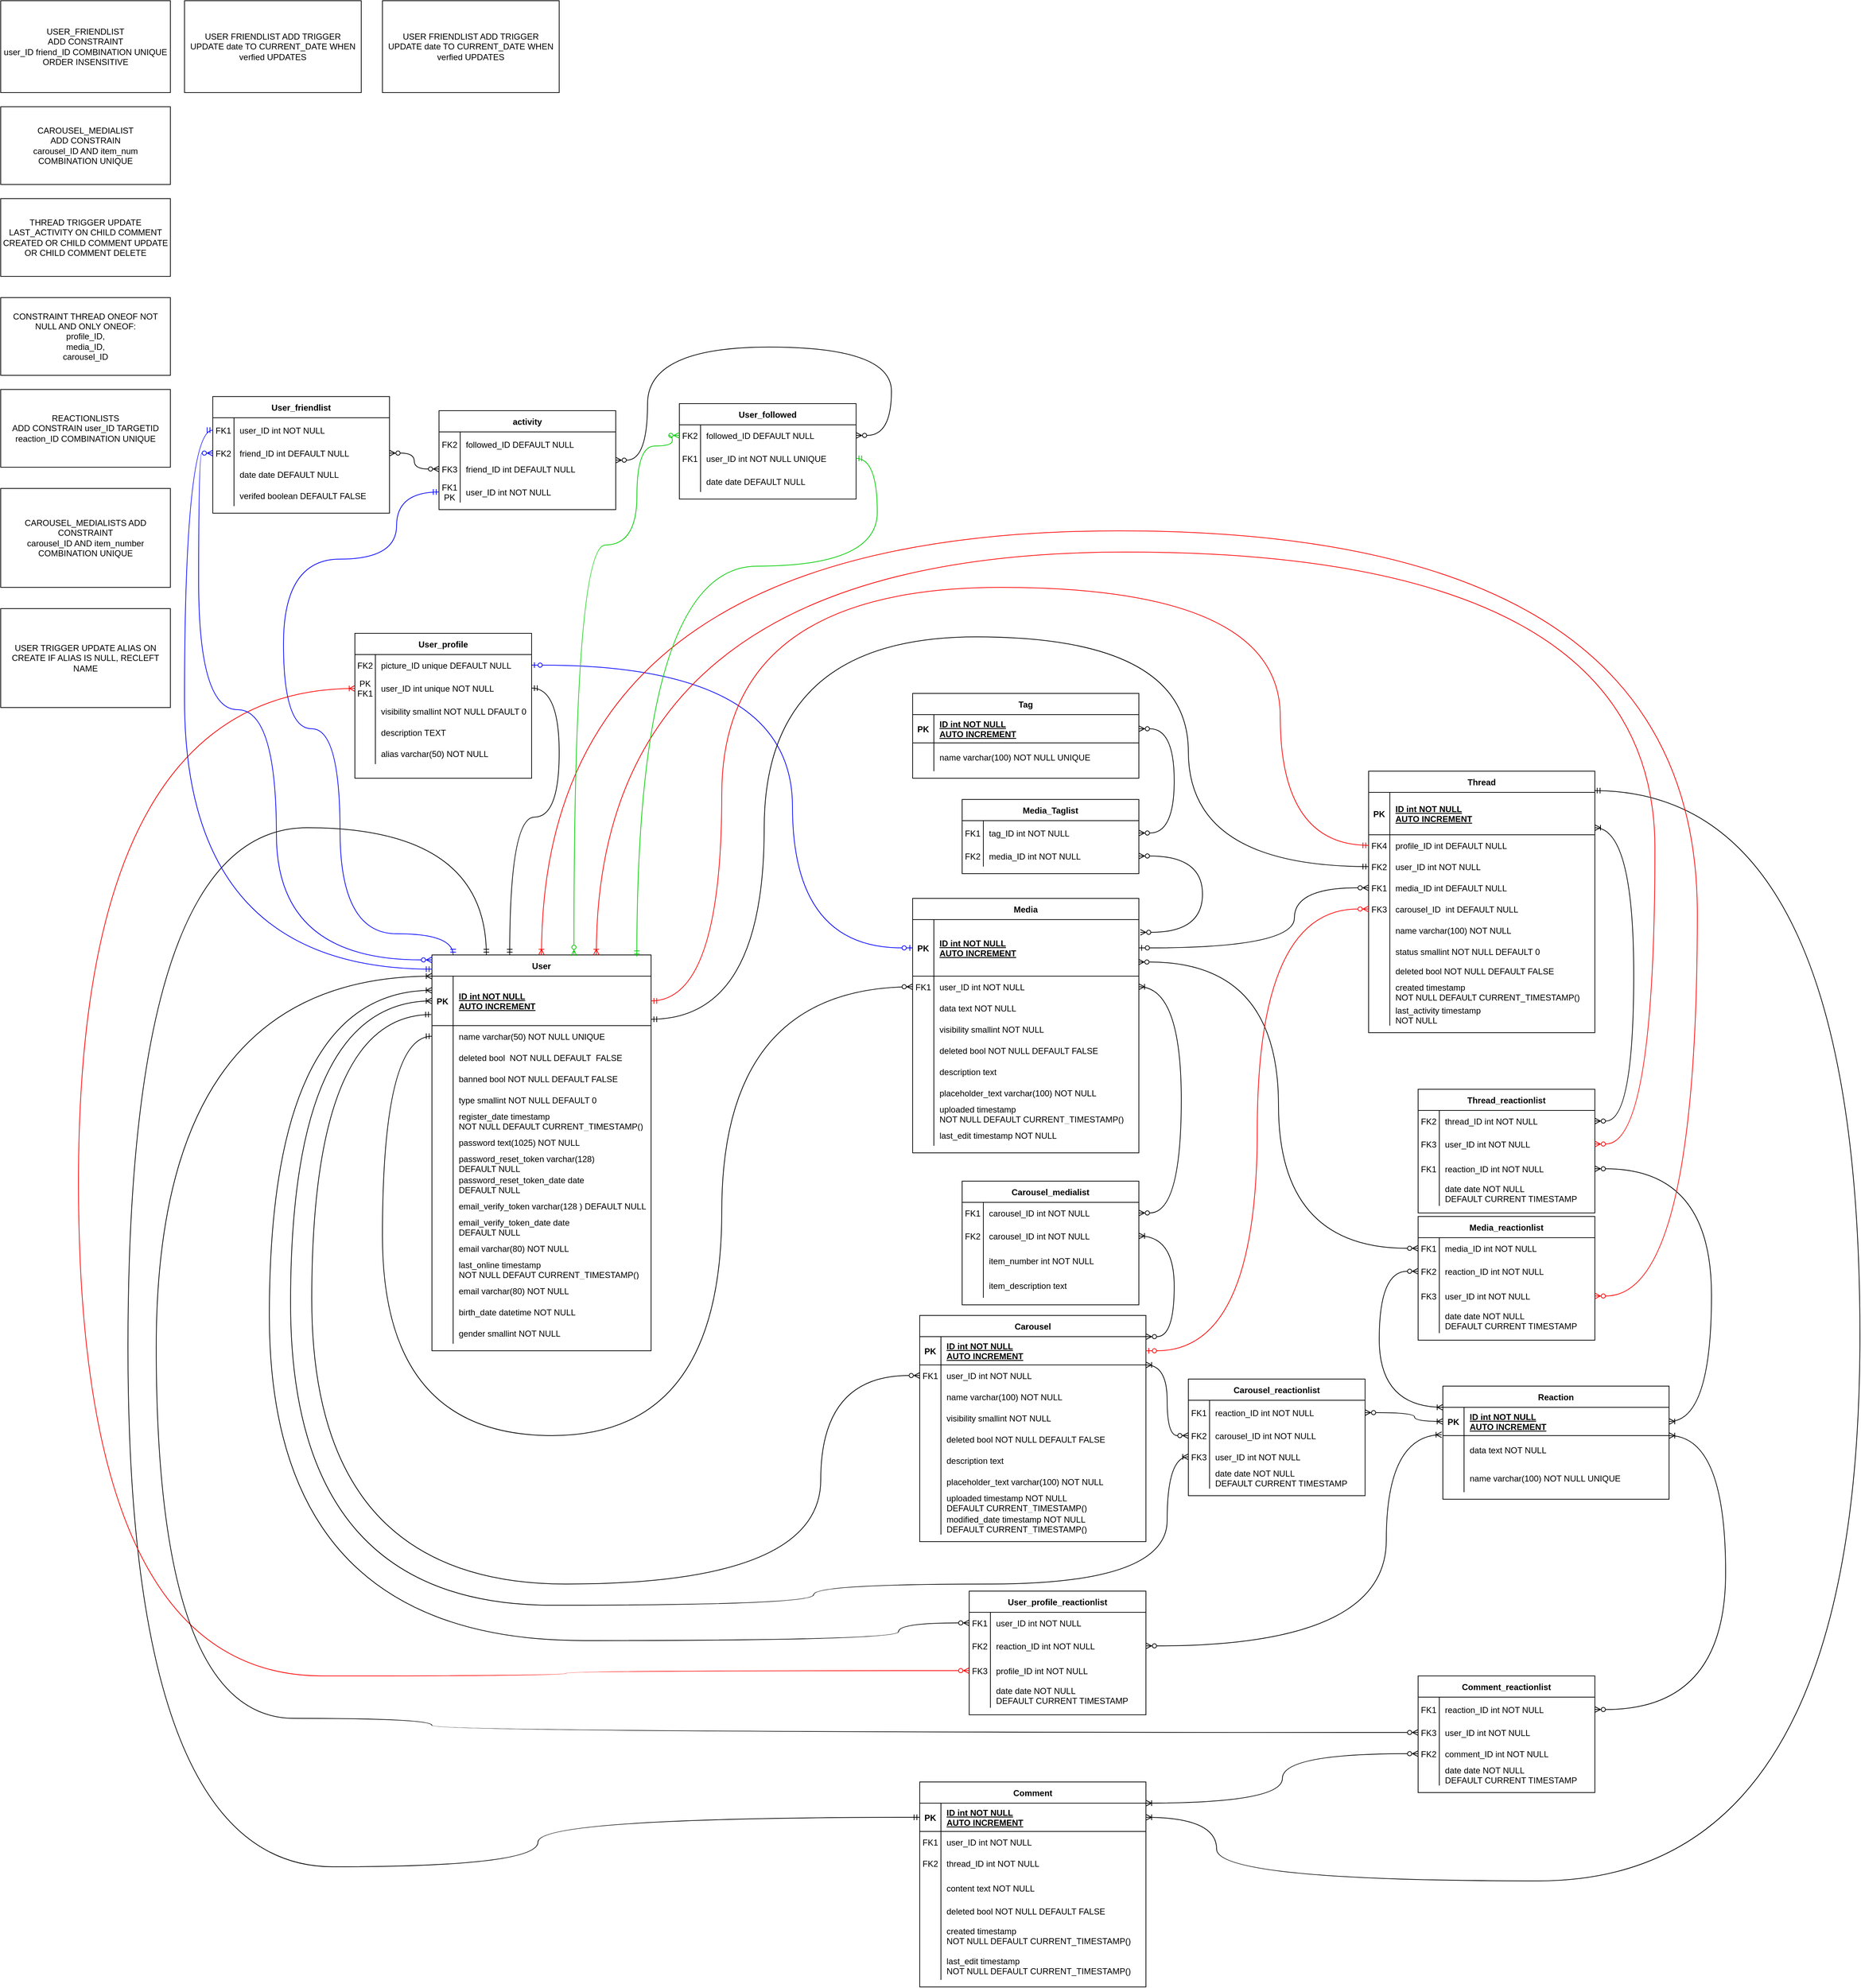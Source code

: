 <mxfile version="20.8.16" type="device"><diagram id="R2lEEEUBdFMjLlhIrx00" name="Page-1"><mxGraphModel dx="2267" dy="1928" grid="1" gridSize="10" guides="1" tooltips="1" connect="1" arrows="1" fold="1" page="1" pageScale="1" pageWidth="850" pageHeight="1100" math="0" shadow="0" extFonts="Permanent Marker^https://fonts.googleapis.com/css?family=Permanent+Marker"><root><mxCell id="0"/><mxCell id="1" parent="0"/><mxCell id="C-vyLk0tnHw3VtMMgP7b-12" value="" style="edgeStyle=orthogonalEdgeStyle;endArrow=ERzeroToMany;startArrow=ERmandOne;endFill=1;startFill=0;entryX=0;entryY=0.5;entryDx=0;entryDy=0;exitX=0;exitY=0.5;exitDx=0;exitDy=0;curved=1;" parent="1" target="C-vyLk0tnHw3VtMMgP7b-17" edge="1"><mxGeometry width="100" height="100" relative="1" as="geometry"><mxPoint x="-210" y="385" as="sourcePoint"/><mxPoint x="460" y="205" as="targetPoint"/><Array as="points"><mxPoint x="-280" y="385"/><mxPoint x="-280" y="950"/><mxPoint x="200" y="950"/><mxPoint x="200" y="315"/></Array></mxGeometry></mxCell><mxCell id="C-vyLk0tnHw3VtMMgP7b-13" value="Media" style="shape=table;startSize=30;container=1;collapsible=1;childLayout=tableLayout;fixedRows=1;rowLines=0;fontStyle=1;align=center;resizeLast=1;" parent="1" vertex="1"><mxGeometry x="470" y="190" width="320" height="360" as="geometry"/></mxCell><mxCell id="C-vyLk0tnHw3VtMMgP7b-14" value="" style="shape=partialRectangle;collapsible=0;dropTarget=0;pointerEvents=0;fillColor=none;points=[[0,0.5],[1,0.5]];portConstraint=eastwest;top=0;left=0;right=0;bottom=1;" parent="C-vyLk0tnHw3VtMMgP7b-13" vertex="1"><mxGeometry y="30" width="320" height="80" as="geometry"/></mxCell><mxCell id="C-vyLk0tnHw3VtMMgP7b-15" value="PK" style="shape=partialRectangle;overflow=hidden;connectable=0;fillColor=none;top=0;left=0;bottom=0;right=0;fontStyle=1;" parent="C-vyLk0tnHw3VtMMgP7b-14" vertex="1"><mxGeometry width="30" height="80" as="geometry"><mxRectangle width="30" height="80" as="alternateBounds"/></mxGeometry></mxCell><mxCell id="C-vyLk0tnHw3VtMMgP7b-16" value="ID int NOT NULL &#10;AUTO INCREMENT" style="shape=partialRectangle;overflow=hidden;connectable=0;fillColor=none;top=0;left=0;bottom=0;right=0;align=left;spacingLeft=6;fontStyle=5;" parent="C-vyLk0tnHw3VtMMgP7b-14" vertex="1"><mxGeometry x="30" width="290" height="80" as="geometry"><mxRectangle width="290" height="80" as="alternateBounds"/></mxGeometry></mxCell><mxCell id="C-vyLk0tnHw3VtMMgP7b-17" value="" style="shape=partialRectangle;collapsible=0;dropTarget=0;pointerEvents=0;fillColor=none;points=[[0,0.5],[1,0.5]];portConstraint=eastwest;top=0;left=0;right=0;bottom=0;" parent="C-vyLk0tnHw3VtMMgP7b-13" vertex="1"><mxGeometry y="110" width="320" height="30" as="geometry"/></mxCell><mxCell id="C-vyLk0tnHw3VtMMgP7b-18" value="FK1" style="shape=partialRectangle;overflow=hidden;connectable=0;fillColor=none;top=0;left=0;bottom=0;right=0;" parent="C-vyLk0tnHw3VtMMgP7b-17" vertex="1"><mxGeometry width="30" height="30" as="geometry"><mxRectangle width="30" height="30" as="alternateBounds"/></mxGeometry></mxCell><mxCell id="C-vyLk0tnHw3VtMMgP7b-19" value="user_ID int NOT NULL" style="shape=partialRectangle;overflow=hidden;connectable=0;fillColor=none;top=0;left=0;bottom=0;right=0;align=left;spacingLeft=6;" parent="C-vyLk0tnHw3VtMMgP7b-17" vertex="1"><mxGeometry x="30" width="290" height="30" as="geometry"><mxRectangle width="290" height="30" as="alternateBounds"/></mxGeometry></mxCell><mxCell id="C-vyLk0tnHw3VtMMgP7b-20" value="" style="shape=partialRectangle;collapsible=0;dropTarget=0;pointerEvents=0;fillColor=none;points=[[0,0.5],[1,0.5]];portConstraint=eastwest;top=0;left=0;right=0;bottom=0;" parent="C-vyLk0tnHw3VtMMgP7b-13" vertex="1"><mxGeometry y="140" width="320" height="30" as="geometry"/></mxCell><mxCell id="C-vyLk0tnHw3VtMMgP7b-21" value="" style="shape=partialRectangle;overflow=hidden;connectable=0;fillColor=none;top=0;left=0;bottom=0;right=0;" parent="C-vyLk0tnHw3VtMMgP7b-20" vertex="1"><mxGeometry width="30" height="30" as="geometry"><mxRectangle width="30" height="30" as="alternateBounds"/></mxGeometry></mxCell><mxCell id="C-vyLk0tnHw3VtMMgP7b-22" value="data text NOT NULL" style="shape=partialRectangle;overflow=hidden;connectable=0;fillColor=none;top=0;left=0;bottom=0;right=0;align=left;spacingLeft=6;" parent="C-vyLk0tnHw3VtMMgP7b-20" vertex="1"><mxGeometry x="30" width="290" height="30" as="geometry"><mxRectangle width="290" height="30" as="alternateBounds"/></mxGeometry></mxCell><mxCell id="m2q2-XIQqurc_C6BC_RA-31" value="" style="shape=partialRectangle;collapsible=0;dropTarget=0;pointerEvents=0;fillColor=none;points=[[0,0.5],[1,0.5]];portConstraint=eastwest;top=0;left=0;right=0;bottom=0;" parent="C-vyLk0tnHw3VtMMgP7b-13" vertex="1"><mxGeometry y="170" width="320" height="30" as="geometry"/></mxCell><mxCell id="m2q2-XIQqurc_C6BC_RA-32" value="" style="shape=partialRectangle;overflow=hidden;connectable=0;fillColor=none;top=0;left=0;bottom=0;right=0;" parent="m2q2-XIQqurc_C6BC_RA-31" vertex="1"><mxGeometry width="30" height="30" as="geometry"><mxRectangle width="30" height="30" as="alternateBounds"/></mxGeometry></mxCell><mxCell id="m2q2-XIQqurc_C6BC_RA-33" value="visibility smallint NOT NULL" style="shape=partialRectangle;overflow=hidden;connectable=0;fillColor=none;top=0;left=0;bottom=0;right=0;align=left;spacingLeft=6;" parent="m2q2-XIQqurc_C6BC_RA-31" vertex="1"><mxGeometry x="30" width="290" height="30" as="geometry"><mxRectangle width="290" height="30" as="alternateBounds"/></mxGeometry></mxCell><mxCell id="m2q2-XIQqurc_C6BC_RA-34" value="" style="shape=partialRectangle;collapsible=0;dropTarget=0;pointerEvents=0;fillColor=none;points=[[0,0.5],[1,0.5]];portConstraint=eastwest;top=0;left=0;right=0;bottom=0;" parent="C-vyLk0tnHw3VtMMgP7b-13" vertex="1"><mxGeometry y="200" width="320" height="30" as="geometry"/></mxCell><mxCell id="m2q2-XIQqurc_C6BC_RA-35" value="" style="shape=partialRectangle;overflow=hidden;connectable=0;fillColor=none;top=0;left=0;bottom=0;right=0;" parent="m2q2-XIQqurc_C6BC_RA-34" vertex="1"><mxGeometry width="30" height="30" as="geometry"><mxRectangle width="30" height="30" as="alternateBounds"/></mxGeometry></mxCell><mxCell id="m2q2-XIQqurc_C6BC_RA-36" value="deleted bool NOT NULL DEFAULT FALSE" style="shape=partialRectangle;overflow=hidden;connectable=0;fillColor=none;top=0;left=0;bottom=0;right=0;align=left;spacingLeft=6;" parent="m2q2-XIQqurc_C6BC_RA-34" vertex="1"><mxGeometry x="30" width="290" height="30" as="geometry"><mxRectangle width="290" height="30" as="alternateBounds"/></mxGeometry></mxCell><mxCell id="m2q2-XIQqurc_C6BC_RA-37" value="" style="shape=partialRectangle;collapsible=0;dropTarget=0;pointerEvents=0;fillColor=none;points=[[0,0.5],[1,0.5]];portConstraint=eastwest;top=0;left=0;right=0;bottom=0;" parent="C-vyLk0tnHw3VtMMgP7b-13" vertex="1"><mxGeometry y="230" width="320" height="30" as="geometry"/></mxCell><mxCell id="m2q2-XIQqurc_C6BC_RA-38" value="" style="shape=partialRectangle;overflow=hidden;connectable=0;fillColor=none;top=0;left=0;bottom=0;right=0;" parent="m2q2-XIQqurc_C6BC_RA-37" vertex="1"><mxGeometry width="30" height="30" as="geometry"><mxRectangle width="30" height="30" as="alternateBounds"/></mxGeometry></mxCell><mxCell id="m2q2-XIQqurc_C6BC_RA-39" value="description text" style="shape=partialRectangle;overflow=hidden;connectable=0;fillColor=none;top=0;left=0;bottom=0;right=0;align=left;spacingLeft=6;" parent="m2q2-XIQqurc_C6BC_RA-37" vertex="1"><mxGeometry x="30" width="290" height="30" as="geometry"><mxRectangle width="290" height="30" as="alternateBounds"/></mxGeometry></mxCell><mxCell id="m2q2-XIQqurc_C6BC_RA-40" value="" style="shape=partialRectangle;collapsible=0;dropTarget=0;pointerEvents=0;fillColor=none;points=[[0,0.5],[1,0.5]];portConstraint=eastwest;top=0;left=0;right=0;bottom=0;" parent="C-vyLk0tnHw3VtMMgP7b-13" vertex="1"><mxGeometry y="260" width="320" height="30" as="geometry"/></mxCell><mxCell id="m2q2-XIQqurc_C6BC_RA-41" value="" style="shape=partialRectangle;overflow=hidden;connectable=0;fillColor=none;top=0;left=0;bottom=0;right=0;" parent="m2q2-XIQqurc_C6BC_RA-40" vertex="1"><mxGeometry width="30" height="30" as="geometry"><mxRectangle width="30" height="30" as="alternateBounds"/></mxGeometry></mxCell><mxCell id="m2q2-XIQqurc_C6BC_RA-42" value="placeholder_text varchar(100) NOT NULL" style="shape=partialRectangle;overflow=hidden;connectable=0;fillColor=none;top=0;left=0;bottom=0;right=0;align=left;spacingLeft=6;" parent="m2q2-XIQqurc_C6BC_RA-40" vertex="1"><mxGeometry x="30" width="290" height="30" as="geometry"><mxRectangle width="290" height="30" as="alternateBounds"/></mxGeometry></mxCell><mxCell id="m2q2-XIQqurc_C6BC_RA-79" value="" style="shape=partialRectangle;collapsible=0;dropTarget=0;pointerEvents=0;fillColor=none;points=[[0,0.5],[1,0.5]];portConstraint=eastwest;top=0;left=0;right=0;bottom=0;" parent="C-vyLk0tnHw3VtMMgP7b-13" vertex="1"><mxGeometry y="290" width="320" height="30" as="geometry"/></mxCell><mxCell id="m2q2-XIQqurc_C6BC_RA-80" value="" style="shape=partialRectangle;overflow=hidden;connectable=0;fillColor=none;top=0;left=0;bottom=0;right=0;" parent="m2q2-XIQqurc_C6BC_RA-79" vertex="1"><mxGeometry width="30" height="30" as="geometry"><mxRectangle width="30" height="30" as="alternateBounds"/></mxGeometry></mxCell><mxCell id="m2q2-XIQqurc_C6BC_RA-81" value="uploaded timestamp &#10;NOT NULL DEFAULT CURRENT_TIMESTAMP()" style="shape=partialRectangle;overflow=hidden;connectable=0;fillColor=none;top=0;left=0;bottom=0;right=0;align=left;spacingLeft=6;" parent="m2q2-XIQqurc_C6BC_RA-79" vertex="1"><mxGeometry x="30" width="290" height="30" as="geometry"><mxRectangle width="290" height="30" as="alternateBounds"/></mxGeometry></mxCell><mxCell id="m2q2-XIQqurc_C6BC_RA-82" value="" style="shape=partialRectangle;collapsible=0;dropTarget=0;pointerEvents=0;fillColor=none;points=[[0,0.5],[1,0.5]];portConstraint=eastwest;top=0;left=0;right=0;bottom=0;" parent="C-vyLk0tnHw3VtMMgP7b-13" vertex="1"><mxGeometry y="320" width="320" height="30" as="geometry"/></mxCell><mxCell id="m2q2-XIQqurc_C6BC_RA-83" value="" style="shape=partialRectangle;overflow=hidden;connectable=0;fillColor=none;top=0;left=0;bottom=0;right=0;" parent="m2q2-XIQqurc_C6BC_RA-82" vertex="1"><mxGeometry width="30" height="30" as="geometry"><mxRectangle width="30" height="30" as="alternateBounds"/></mxGeometry></mxCell><mxCell id="m2q2-XIQqurc_C6BC_RA-84" value="last_edit timestamp NOT NULL" style="shape=partialRectangle;overflow=hidden;connectable=0;fillColor=none;top=0;left=0;bottom=0;right=0;align=left;spacingLeft=6;" parent="m2q2-XIQqurc_C6BC_RA-82" vertex="1"><mxGeometry x="30" width="290" height="30" as="geometry"><mxRectangle width="290" height="30" as="alternateBounds"/></mxGeometry></mxCell><mxCell id="C-vyLk0tnHw3VtMMgP7b-23" value="User" style="shape=table;startSize=30;container=1;collapsible=1;childLayout=tableLayout;fixedRows=1;rowLines=0;fontStyle=1;align=center;resizeLast=1;" parent="1" vertex="1"><mxGeometry x="-210" y="270" width="310" height="560.0" as="geometry"/></mxCell><mxCell id="C-vyLk0tnHw3VtMMgP7b-24" value="" style="shape=partialRectangle;collapsible=0;dropTarget=0;pointerEvents=0;fillColor=none;points=[[0,0.5],[1,0.5]];portConstraint=eastwest;top=0;left=0;right=0;bottom=1;" parent="C-vyLk0tnHw3VtMMgP7b-23" vertex="1"><mxGeometry y="30" width="310" height="70" as="geometry"/></mxCell><mxCell id="C-vyLk0tnHw3VtMMgP7b-25" value="PK" style="shape=partialRectangle;overflow=hidden;connectable=0;fillColor=none;top=0;left=0;bottom=0;right=0;fontStyle=1;" parent="C-vyLk0tnHw3VtMMgP7b-24" vertex="1"><mxGeometry width="30" height="70" as="geometry"><mxRectangle width="30" height="70" as="alternateBounds"/></mxGeometry></mxCell><mxCell id="C-vyLk0tnHw3VtMMgP7b-26" value="ID int NOT NULL &#10;AUTO INCREMENT" style="shape=partialRectangle;overflow=hidden;connectable=0;fillColor=none;top=0;left=0;bottom=0;right=0;align=left;spacingLeft=6;fontStyle=5;" parent="C-vyLk0tnHw3VtMMgP7b-24" vertex="1"><mxGeometry x="30" width="280" height="70" as="geometry"><mxRectangle width="280" height="70" as="alternateBounds"/></mxGeometry></mxCell><mxCell id="C-vyLk0tnHw3VtMMgP7b-27" value="" style="shape=partialRectangle;collapsible=0;dropTarget=0;pointerEvents=0;fillColor=none;points=[[0,0.5],[1,0.5]];portConstraint=eastwest;top=0;left=0;right=0;bottom=0;" parent="C-vyLk0tnHw3VtMMgP7b-23" vertex="1"><mxGeometry y="100" width="310" height="30" as="geometry"/></mxCell><mxCell id="C-vyLk0tnHw3VtMMgP7b-28" value="" style="shape=partialRectangle;overflow=hidden;connectable=0;fillColor=none;top=0;left=0;bottom=0;right=0;" parent="C-vyLk0tnHw3VtMMgP7b-27" vertex="1"><mxGeometry width="30" height="30" as="geometry"><mxRectangle width="30" height="30" as="alternateBounds"/></mxGeometry></mxCell><mxCell id="C-vyLk0tnHw3VtMMgP7b-29" value="name varchar(50) NOT NULL UNIQUE" style="shape=partialRectangle;overflow=hidden;connectable=0;fillColor=none;top=0;left=0;bottom=0;right=0;align=left;spacingLeft=6;" parent="C-vyLk0tnHw3VtMMgP7b-27" vertex="1"><mxGeometry x="30" width="280" height="30" as="geometry"><mxRectangle width="280" height="30" as="alternateBounds"/></mxGeometry></mxCell><mxCell id="m2q2-XIQqurc_C6BC_RA-1" value="" style="shape=partialRectangle;collapsible=0;dropTarget=0;pointerEvents=0;fillColor=none;points=[[0,0.5],[1,0.5]];portConstraint=eastwest;top=0;left=0;right=0;bottom=0;" parent="C-vyLk0tnHw3VtMMgP7b-23" vertex="1"><mxGeometry y="130" width="310" height="30" as="geometry"/></mxCell><mxCell id="m2q2-XIQqurc_C6BC_RA-2" value="" style="shape=partialRectangle;overflow=hidden;connectable=0;fillColor=none;top=0;left=0;bottom=0;right=0;" parent="m2q2-XIQqurc_C6BC_RA-1" vertex="1"><mxGeometry width="30" height="30" as="geometry"><mxRectangle width="30" height="30" as="alternateBounds"/></mxGeometry></mxCell><mxCell id="m2q2-XIQqurc_C6BC_RA-3" value="deleted bool  NOT NULL DEFAULT  FALSE" style="shape=partialRectangle;overflow=hidden;connectable=0;fillColor=none;top=0;left=0;bottom=0;right=0;align=left;spacingLeft=6;" parent="m2q2-XIQqurc_C6BC_RA-1" vertex="1"><mxGeometry x="30" width="280" height="30" as="geometry"><mxRectangle width="280" height="30" as="alternateBounds"/></mxGeometry></mxCell><mxCell id="m2q2-XIQqurc_C6BC_RA-4" value="" style="shape=partialRectangle;collapsible=0;dropTarget=0;pointerEvents=0;fillColor=none;points=[[0,0.5],[1,0.5]];portConstraint=eastwest;top=0;left=0;right=0;bottom=0;" parent="C-vyLk0tnHw3VtMMgP7b-23" vertex="1"><mxGeometry y="160" width="310" height="30" as="geometry"/></mxCell><mxCell id="m2q2-XIQqurc_C6BC_RA-5" value="" style="shape=partialRectangle;overflow=hidden;connectable=0;fillColor=none;top=0;left=0;bottom=0;right=0;" parent="m2q2-XIQqurc_C6BC_RA-4" vertex="1"><mxGeometry width="30" height="30" as="geometry"><mxRectangle width="30" height="30" as="alternateBounds"/></mxGeometry></mxCell><mxCell id="m2q2-XIQqurc_C6BC_RA-6" value="banned bool NOT NULL DEFAULT FALSE" style="shape=partialRectangle;overflow=hidden;connectable=0;fillColor=none;top=0;left=0;bottom=0;right=0;align=left;spacingLeft=6;" parent="m2q2-XIQqurc_C6BC_RA-4" vertex="1"><mxGeometry x="30" width="280" height="30" as="geometry"><mxRectangle width="280" height="30" as="alternateBounds"/></mxGeometry></mxCell><mxCell id="m2q2-XIQqurc_C6BC_RA-7" value="" style="shape=partialRectangle;collapsible=0;dropTarget=0;pointerEvents=0;fillColor=none;points=[[0,0.5],[1,0.5]];portConstraint=eastwest;top=0;left=0;right=0;bottom=0;" parent="C-vyLk0tnHw3VtMMgP7b-23" vertex="1"><mxGeometry y="190" width="310" height="30" as="geometry"/></mxCell><mxCell id="m2q2-XIQqurc_C6BC_RA-8" value="" style="shape=partialRectangle;overflow=hidden;connectable=0;fillColor=none;top=0;left=0;bottom=0;right=0;" parent="m2q2-XIQqurc_C6BC_RA-7" vertex="1"><mxGeometry width="30" height="30" as="geometry"><mxRectangle width="30" height="30" as="alternateBounds"/></mxGeometry></mxCell><mxCell id="m2q2-XIQqurc_C6BC_RA-9" value="type smallint NOT NULL DEFAULT 0" style="shape=partialRectangle;overflow=hidden;connectable=0;fillColor=none;top=0;left=0;bottom=0;right=0;align=left;spacingLeft=6;" parent="m2q2-XIQqurc_C6BC_RA-7" vertex="1"><mxGeometry x="30" width="280" height="30" as="geometry"><mxRectangle width="280" height="30" as="alternateBounds"/></mxGeometry></mxCell><mxCell id="m2q2-XIQqurc_C6BC_RA-10" value="" style="shape=partialRectangle;collapsible=0;dropTarget=0;pointerEvents=0;fillColor=none;points=[[0,0.5],[1,0.5]];portConstraint=eastwest;top=0;left=0;right=0;bottom=0;" parent="C-vyLk0tnHw3VtMMgP7b-23" vertex="1"><mxGeometry y="220" width="310" height="30" as="geometry"/></mxCell><mxCell id="m2q2-XIQqurc_C6BC_RA-11" value="" style="shape=partialRectangle;overflow=hidden;connectable=0;fillColor=none;top=0;left=0;bottom=0;right=0;" parent="m2q2-XIQqurc_C6BC_RA-10" vertex="1"><mxGeometry width="30" height="30" as="geometry"><mxRectangle width="30" height="30" as="alternateBounds"/></mxGeometry></mxCell><mxCell id="m2q2-XIQqurc_C6BC_RA-12" value="register_date timestamp &#10;NOT NULL DEFAULT CURRENT_TIMESTAMP()" style="shape=partialRectangle;overflow=hidden;connectable=0;fillColor=none;top=0;left=0;bottom=0;right=0;align=left;spacingLeft=6;" parent="m2q2-XIQqurc_C6BC_RA-10" vertex="1"><mxGeometry x="30" width="280" height="30" as="geometry"><mxRectangle width="280" height="30" as="alternateBounds"/></mxGeometry></mxCell><mxCell id="m2q2-XIQqurc_C6BC_RA-13" value="" style="shape=partialRectangle;collapsible=0;dropTarget=0;pointerEvents=0;fillColor=none;points=[[0,0.5],[1,0.5]];portConstraint=eastwest;top=0;left=0;right=0;bottom=0;" parent="C-vyLk0tnHw3VtMMgP7b-23" vertex="1"><mxGeometry y="250" width="310" height="30" as="geometry"/></mxCell><mxCell id="m2q2-XIQqurc_C6BC_RA-14" value="" style="shape=partialRectangle;overflow=hidden;connectable=0;fillColor=none;top=0;left=0;bottom=0;right=0;" parent="m2q2-XIQqurc_C6BC_RA-13" vertex="1"><mxGeometry width="30" height="30" as="geometry"><mxRectangle width="30" height="30" as="alternateBounds"/></mxGeometry></mxCell><mxCell id="m2q2-XIQqurc_C6BC_RA-15" value="password text(1025) NOT NULL" style="shape=partialRectangle;overflow=hidden;connectable=0;fillColor=none;top=0;left=0;bottom=0;right=0;align=left;spacingLeft=6;" parent="m2q2-XIQqurc_C6BC_RA-13" vertex="1"><mxGeometry x="30" width="280" height="30" as="geometry"><mxRectangle width="280" height="30" as="alternateBounds"/></mxGeometry></mxCell><mxCell id="-YebHq-6Xd8JCouoIiNo-14" value="" style="shape=partialRectangle;collapsible=0;dropTarget=0;pointerEvents=0;fillColor=none;points=[[0,0.5],[1,0.5]];portConstraint=eastwest;top=0;left=0;right=0;bottom=0;" parent="C-vyLk0tnHw3VtMMgP7b-23" vertex="1"><mxGeometry y="280" width="310" height="30" as="geometry"/></mxCell><mxCell id="-YebHq-6Xd8JCouoIiNo-15" value="" style="shape=partialRectangle;overflow=hidden;connectable=0;fillColor=none;top=0;left=0;bottom=0;right=0;" parent="-YebHq-6Xd8JCouoIiNo-14" vertex="1"><mxGeometry width="30" height="30" as="geometry"><mxRectangle width="30" height="30" as="alternateBounds"/></mxGeometry></mxCell><mxCell id="-YebHq-6Xd8JCouoIiNo-16" value="password_reset_token varchar(128) &#10;DEFAULT NULL" style="shape=partialRectangle;overflow=hidden;connectable=0;fillColor=none;top=0;left=0;bottom=0;right=0;align=left;spacingLeft=6;" parent="-YebHq-6Xd8JCouoIiNo-14" vertex="1"><mxGeometry x="30" width="280" height="30" as="geometry"><mxRectangle width="280" height="30" as="alternateBounds"/></mxGeometry></mxCell><mxCell id="cZkWShiuewEWHxFE6UhS-1" value="" style="shape=partialRectangle;collapsible=0;dropTarget=0;pointerEvents=0;fillColor=none;points=[[0,0.5],[1,0.5]];portConstraint=eastwest;top=0;left=0;right=0;bottom=0;" parent="C-vyLk0tnHw3VtMMgP7b-23" vertex="1"><mxGeometry y="310" width="310" height="30" as="geometry"/></mxCell><mxCell id="cZkWShiuewEWHxFE6UhS-2" value="" style="shape=partialRectangle;overflow=hidden;connectable=0;fillColor=none;top=0;left=0;bottom=0;right=0;" parent="cZkWShiuewEWHxFE6UhS-1" vertex="1"><mxGeometry width="30" height="30" as="geometry"><mxRectangle width="30" height="30" as="alternateBounds"/></mxGeometry></mxCell><mxCell id="cZkWShiuewEWHxFE6UhS-3" value="password_reset_token_date date&#10;DEFAULT NULL" style="shape=partialRectangle;overflow=hidden;connectable=0;fillColor=none;top=0;left=0;bottom=0;right=0;align=left;spacingLeft=6;" parent="cZkWShiuewEWHxFE6UhS-1" vertex="1"><mxGeometry x="30" width="280" height="30" as="geometry"><mxRectangle width="280" height="30" as="alternateBounds"/></mxGeometry></mxCell><mxCell id="cZkWShiuewEWHxFE6UhS-4" value="" style="shape=partialRectangle;collapsible=0;dropTarget=0;pointerEvents=0;fillColor=none;points=[[0,0.5],[1,0.5]];portConstraint=eastwest;top=0;left=0;right=0;bottom=0;" parent="C-vyLk0tnHw3VtMMgP7b-23" vertex="1"><mxGeometry y="340" width="310" height="30" as="geometry"/></mxCell><mxCell id="cZkWShiuewEWHxFE6UhS-5" value="" style="shape=partialRectangle;overflow=hidden;connectable=0;fillColor=none;top=0;left=0;bottom=0;right=0;" parent="cZkWShiuewEWHxFE6UhS-4" vertex="1"><mxGeometry width="30" height="30" as="geometry"><mxRectangle width="30" height="30" as="alternateBounds"/></mxGeometry></mxCell><mxCell id="cZkWShiuewEWHxFE6UhS-6" value="email_verify_token varchar(128 ) DEFAULT NULL" style="shape=partialRectangle;overflow=hidden;connectable=0;fillColor=none;top=0;left=0;bottom=0;right=0;align=left;spacingLeft=6;" parent="cZkWShiuewEWHxFE6UhS-4" vertex="1"><mxGeometry x="30" width="280" height="30" as="geometry"><mxRectangle width="280" height="30" as="alternateBounds"/></mxGeometry></mxCell><mxCell id="m2q2-XIQqurc_C6BC_RA-16" value="" style="shape=partialRectangle;collapsible=0;dropTarget=0;pointerEvents=0;fillColor=none;points=[[0,0.5],[1,0.5]];portConstraint=eastwest;top=0;left=0;right=0;bottom=0;" parent="C-vyLk0tnHw3VtMMgP7b-23" vertex="1"><mxGeometry y="370" width="310" height="30" as="geometry"/></mxCell><mxCell id="m2q2-XIQqurc_C6BC_RA-17" value="" style="shape=partialRectangle;overflow=hidden;connectable=0;fillColor=none;top=0;left=0;bottom=0;right=0;" parent="m2q2-XIQqurc_C6BC_RA-16" vertex="1"><mxGeometry width="30" height="30" as="geometry"><mxRectangle width="30" height="30" as="alternateBounds"/></mxGeometry></mxCell><mxCell id="m2q2-XIQqurc_C6BC_RA-18" value="email_verify_token_date date&#10;DEFAULT NULL" style="shape=partialRectangle;overflow=hidden;connectable=0;fillColor=none;top=0;left=0;bottom=0;right=0;align=left;spacingLeft=6;" parent="m2q2-XIQqurc_C6BC_RA-16" vertex="1"><mxGeometry x="30" width="280" height="30" as="geometry"><mxRectangle width="280" height="30" as="alternateBounds"/></mxGeometry></mxCell><mxCell id="m2q2-XIQqurc_C6BC_RA-19" value="" style="shape=partialRectangle;collapsible=0;dropTarget=0;pointerEvents=0;fillColor=none;points=[[0,0.5],[1,0.5]];portConstraint=eastwest;top=0;left=0;right=0;bottom=0;" parent="C-vyLk0tnHw3VtMMgP7b-23" vertex="1"><mxGeometry y="400" width="310" height="30" as="geometry"/></mxCell><mxCell id="m2q2-XIQqurc_C6BC_RA-20" value="" style="shape=partialRectangle;overflow=hidden;connectable=0;fillColor=none;top=0;left=0;bottom=0;right=0;" parent="m2q2-XIQqurc_C6BC_RA-19" vertex="1"><mxGeometry width="30" height="30" as="geometry"><mxRectangle width="30" height="30" as="alternateBounds"/></mxGeometry></mxCell><mxCell id="m2q2-XIQqurc_C6BC_RA-21" value="email varchar(80) NOT NULL" style="shape=partialRectangle;overflow=hidden;connectable=0;fillColor=none;top=0;left=0;bottom=0;right=0;align=left;spacingLeft=6;" parent="m2q2-XIQqurc_C6BC_RA-19" vertex="1"><mxGeometry x="30" width="280" height="30" as="geometry"><mxRectangle width="280" height="30" as="alternateBounds"/></mxGeometry></mxCell><mxCell id="m2q2-XIQqurc_C6BC_RA-22" value="" style="shape=partialRectangle;collapsible=0;dropTarget=0;pointerEvents=0;fillColor=none;points=[[0,0.5],[1,0.5]];portConstraint=eastwest;top=0;left=0;right=0;bottom=0;" parent="C-vyLk0tnHw3VtMMgP7b-23" vertex="1"><mxGeometry y="430" width="310" height="30" as="geometry"/></mxCell><mxCell id="m2q2-XIQqurc_C6BC_RA-23" value="" style="shape=partialRectangle;overflow=hidden;connectable=0;fillColor=none;top=0;left=0;bottom=0;right=0;" parent="m2q2-XIQqurc_C6BC_RA-22" vertex="1"><mxGeometry width="30" height="30" as="geometry"><mxRectangle width="30" height="30" as="alternateBounds"/></mxGeometry></mxCell><mxCell id="m2q2-XIQqurc_C6BC_RA-24" value="last_online timestamp&#10;NOT NULL DEFAUT CURRENT_TIMESTAMP()" style="shape=partialRectangle;overflow=hidden;connectable=0;fillColor=none;top=0;left=0;bottom=0;right=0;align=left;spacingLeft=6;" parent="m2q2-XIQqurc_C6BC_RA-22" vertex="1"><mxGeometry x="30" width="280" height="30" as="geometry"><mxRectangle width="280" height="30" as="alternateBounds"/></mxGeometry></mxCell><mxCell id="m2q2-XIQqurc_C6BC_RA-25" value="" style="shape=partialRectangle;collapsible=0;dropTarget=0;pointerEvents=0;fillColor=none;points=[[0,0.5],[1,0.5]];portConstraint=eastwest;top=0;left=0;right=0;bottom=0;" parent="C-vyLk0tnHw3VtMMgP7b-23" vertex="1"><mxGeometry y="460" width="310" height="30" as="geometry"/></mxCell><mxCell id="m2q2-XIQqurc_C6BC_RA-26" value="" style="shape=partialRectangle;overflow=hidden;connectable=0;fillColor=none;top=0;left=0;bottom=0;right=0;" parent="m2q2-XIQqurc_C6BC_RA-25" vertex="1"><mxGeometry width="30" height="30" as="geometry"><mxRectangle width="30" height="30" as="alternateBounds"/></mxGeometry></mxCell><mxCell id="m2q2-XIQqurc_C6BC_RA-27" value="email varchar(80) NOT NULL" style="shape=partialRectangle;overflow=hidden;connectable=0;fillColor=none;top=0;left=0;bottom=0;right=0;align=left;spacingLeft=6;" parent="m2q2-XIQqurc_C6BC_RA-25" vertex="1"><mxGeometry x="30" width="280" height="30" as="geometry"><mxRectangle width="280" height="30" as="alternateBounds"/></mxGeometry></mxCell><mxCell id="m2q2-XIQqurc_C6BC_RA-28" value="" style="shape=partialRectangle;collapsible=0;dropTarget=0;pointerEvents=0;fillColor=none;points=[[0,0.5],[1,0.5]];portConstraint=eastwest;top=0;left=0;right=0;bottom=0;" parent="C-vyLk0tnHw3VtMMgP7b-23" vertex="1"><mxGeometry y="490" width="310" height="30" as="geometry"/></mxCell><mxCell id="m2q2-XIQqurc_C6BC_RA-29" value="" style="shape=partialRectangle;overflow=hidden;connectable=0;fillColor=none;top=0;left=0;bottom=0;right=0;" parent="m2q2-XIQqurc_C6BC_RA-28" vertex="1"><mxGeometry width="30" height="30" as="geometry"><mxRectangle width="30" height="30" as="alternateBounds"/></mxGeometry></mxCell><mxCell id="m2q2-XIQqurc_C6BC_RA-30" value="birth_date datetime NOT NULL" style="shape=partialRectangle;overflow=hidden;connectable=0;fillColor=none;top=0;left=0;bottom=0;right=0;align=left;spacingLeft=6;" parent="m2q2-XIQqurc_C6BC_RA-28" vertex="1"><mxGeometry x="30" width="280" height="30" as="geometry"><mxRectangle width="280" height="30" as="alternateBounds"/></mxGeometry></mxCell><mxCell id="wS1XL3CeiCHPmeg_RlJ0-1" value="" style="shape=partialRectangle;collapsible=0;dropTarget=0;pointerEvents=0;fillColor=none;points=[[0,0.5],[1,0.5]];portConstraint=eastwest;top=0;left=0;right=0;bottom=0;" parent="C-vyLk0tnHw3VtMMgP7b-23" vertex="1"><mxGeometry y="520" width="310" height="30" as="geometry"/></mxCell><mxCell id="wS1XL3CeiCHPmeg_RlJ0-2" value="" style="shape=partialRectangle;overflow=hidden;connectable=0;fillColor=none;top=0;left=0;bottom=0;right=0;" parent="wS1XL3CeiCHPmeg_RlJ0-1" vertex="1"><mxGeometry width="30" height="30" as="geometry"><mxRectangle width="30" height="30" as="alternateBounds"/></mxGeometry></mxCell><mxCell id="wS1XL3CeiCHPmeg_RlJ0-3" value="gender smallint NOT NULL" style="shape=partialRectangle;overflow=hidden;connectable=0;fillColor=none;top=0;left=0;bottom=0;right=0;align=left;spacingLeft=6;" parent="wS1XL3CeiCHPmeg_RlJ0-1" vertex="1"><mxGeometry x="30" width="280" height="30" as="geometry"><mxRectangle width="280" height="30" as="alternateBounds"/></mxGeometry></mxCell><mxCell id="m2q2-XIQqurc_C6BC_RA-57" value="Media_Taglist" style="shape=table;startSize=30;container=1;collapsible=1;childLayout=tableLayout;fixedRows=1;rowLines=0;fontStyle=1;align=center;resizeLast=1;" parent="1" vertex="1"><mxGeometry x="540" y="50" width="250" height="105" as="geometry"/></mxCell><mxCell id="m2q2-XIQqurc_C6BC_RA-64" value="" style="shape=partialRectangle;collapsible=0;dropTarget=0;pointerEvents=0;fillColor=none;points=[[0,0.5],[1,0.5]];portConstraint=eastwest;top=0;left=0;right=0;bottom=0;" parent="m2q2-XIQqurc_C6BC_RA-57" vertex="1"><mxGeometry y="30" width="250" height="35" as="geometry"/></mxCell><mxCell id="m2q2-XIQqurc_C6BC_RA-65" value="FK1" style="shape=partialRectangle;overflow=hidden;connectable=0;fillColor=none;top=0;left=0;bottom=0;right=0;" parent="m2q2-XIQqurc_C6BC_RA-64" vertex="1"><mxGeometry width="30" height="35" as="geometry"><mxRectangle width="30" height="35" as="alternateBounds"/></mxGeometry></mxCell><mxCell id="m2q2-XIQqurc_C6BC_RA-66" value="tag_ID int NOT NULL" style="shape=partialRectangle;overflow=hidden;connectable=0;fillColor=none;top=0;left=0;bottom=0;right=0;align=left;spacingLeft=6;" parent="m2q2-XIQqurc_C6BC_RA-64" vertex="1"><mxGeometry x="30" width="220" height="35" as="geometry"><mxRectangle width="220" height="35" as="alternateBounds"/></mxGeometry></mxCell><mxCell id="m2q2-XIQqurc_C6BC_RA-61" value="" style="shape=partialRectangle;collapsible=0;dropTarget=0;pointerEvents=0;fillColor=none;points=[[0,0.5],[1,0.5]];portConstraint=eastwest;top=0;left=0;right=0;bottom=0;" parent="m2q2-XIQqurc_C6BC_RA-57" vertex="1"><mxGeometry y="65" width="250" height="30" as="geometry"/></mxCell><mxCell id="m2q2-XIQqurc_C6BC_RA-62" value="FK2" style="shape=partialRectangle;overflow=hidden;connectable=0;fillColor=none;top=0;left=0;bottom=0;right=0;" parent="m2q2-XIQqurc_C6BC_RA-61" vertex="1"><mxGeometry width="30" height="30" as="geometry"><mxRectangle width="30" height="30" as="alternateBounds"/></mxGeometry></mxCell><mxCell id="m2q2-XIQqurc_C6BC_RA-63" value="media_ID int NOT NULL" style="shape=partialRectangle;overflow=hidden;connectable=0;fillColor=none;top=0;left=0;bottom=0;right=0;align=left;spacingLeft=6;" parent="m2q2-XIQqurc_C6BC_RA-61" vertex="1"><mxGeometry x="30" width="220" height="30" as="geometry"><mxRectangle width="220" height="30" as="alternateBounds"/></mxGeometry></mxCell><mxCell id="m2q2-XIQqurc_C6BC_RA-69" style="edgeStyle=orthogonalEdgeStyle;curved=1;rounded=0;orthogonalLoop=1;jettySize=auto;html=1;exitX=1;exitY=0.5;exitDx=0;exitDy=0;startArrow=ERzeroToMany;startFill=0;endArrow=ERzeroToMany;endFill=0;entryX=1;entryY=0.5;entryDx=0;entryDy=0;" parent="1" source="m2q2-XIQqurc_C6BC_RA-64" target="Fk5TxaLU_St_AZtXTYo6-2" edge="1"><mxGeometry relative="1" as="geometry"><Array as="points"><mxPoint x="840" y="98"/><mxPoint x="840" y="-50"/></Array><mxPoint x="320" y="65" as="targetPoint"/></mxGeometry></mxCell><mxCell id="m2q2-XIQqurc_C6BC_RA-70" style="edgeStyle=orthogonalEdgeStyle;curved=1;rounded=0;orthogonalLoop=1;jettySize=auto;html=1;exitX=1;exitY=0.5;exitDx=0;exitDy=0;startArrow=ERzeroToMany;startFill=0;endArrow=ERzeroToMany;endFill=0;entryX=1.006;entryY=0.225;entryDx=0;entryDy=0;entryPerimeter=0;" parent="1" source="m2q2-XIQqurc_C6BC_RA-61" target="C-vyLk0tnHw3VtMMgP7b-14" edge="1"><mxGeometry relative="1" as="geometry"><Array as="points"><mxPoint x="880" y="130"/><mxPoint x="880" y="238"/></Array><mxPoint x="710" y="190" as="targetPoint"/></mxGeometry></mxCell><mxCell id="vazbNBWlX0vo5gYXohMI-10" style="edgeStyle=orthogonalEdgeStyle;rounded=0;orthogonalLoop=1;jettySize=auto;html=1;startArrow=ERzeroToOne;startFill=0;endArrow=ERzeroToOne;endFill=0;curved=1;entryX=0;entryY=0.5;entryDx=0;entryDy=0;exitX=1;exitY=0.5;exitDx=0;exitDy=0;strokeColor=#0000FF;" parent="1" source="yzxjm8fo9yo5js-nWohP-21" target="C-vyLk0tnHw3VtMMgP7b-14" edge="1"><mxGeometry relative="1" as="geometry"><Array as="points"><mxPoint x="300" y="-140"/><mxPoint x="300" y="260"/></Array><mxPoint x="100" y="385" as="sourcePoint"/></mxGeometry></mxCell><mxCell id="_1PA6eY6DBr4F23X2l9l-1" value="Thread" style="shape=table;startSize=30;container=1;collapsible=1;childLayout=tableLayout;fixedRows=1;rowLines=0;fontStyle=1;align=center;resizeLast=1;" parent="1" vertex="1"><mxGeometry x="1115" y="10" width="320" height="370" as="geometry"/></mxCell><mxCell id="_1PA6eY6DBr4F23X2l9l-2" value="" style="shape=partialRectangle;collapsible=0;dropTarget=0;pointerEvents=0;fillColor=none;points=[[0,0.5],[1,0.5]];portConstraint=eastwest;top=0;left=0;right=0;bottom=1;" parent="_1PA6eY6DBr4F23X2l9l-1" vertex="1"><mxGeometry y="30" width="320" height="60" as="geometry"/></mxCell><mxCell id="_1PA6eY6DBr4F23X2l9l-3" value="PK" style="shape=partialRectangle;overflow=hidden;connectable=0;fillColor=none;top=0;left=0;bottom=0;right=0;fontStyle=1;" parent="_1PA6eY6DBr4F23X2l9l-2" vertex="1"><mxGeometry width="30" height="60" as="geometry"><mxRectangle width="30" height="60" as="alternateBounds"/></mxGeometry></mxCell><mxCell id="_1PA6eY6DBr4F23X2l9l-4" value="ID int NOT NULL &#10;AUTO INCREMENT" style="shape=partialRectangle;overflow=hidden;connectable=0;fillColor=none;top=0;left=0;bottom=0;right=0;align=left;spacingLeft=6;fontStyle=5;" parent="_1PA6eY6DBr4F23X2l9l-2" vertex="1"><mxGeometry x="30" width="290" height="60" as="geometry"><mxRectangle width="290" height="60" as="alternateBounds"/></mxGeometry></mxCell><mxCell id="EDzq59bwlJksT8l26Icc-1" value="" style="shape=partialRectangle;collapsible=0;dropTarget=0;pointerEvents=0;fillColor=none;points=[[0,0.5],[1,0.5]];portConstraint=eastwest;top=0;left=0;right=0;bottom=0;" parent="_1PA6eY6DBr4F23X2l9l-1" vertex="1"><mxGeometry y="90" width="320" height="30" as="geometry"/></mxCell><mxCell id="EDzq59bwlJksT8l26Icc-2" value="FK4" style="shape=partialRectangle;overflow=hidden;connectable=0;fillColor=none;top=0;left=0;bottom=0;right=0;" parent="EDzq59bwlJksT8l26Icc-1" vertex="1"><mxGeometry width="30" height="30" as="geometry"><mxRectangle width="30" height="30" as="alternateBounds"/></mxGeometry></mxCell><mxCell id="EDzq59bwlJksT8l26Icc-3" value="profile_ID int DEFAULT NULL" style="shape=partialRectangle;overflow=hidden;connectable=0;fillColor=none;top=0;left=0;bottom=0;right=0;align=left;spacingLeft=6;" parent="EDzq59bwlJksT8l26Icc-1" vertex="1"><mxGeometry x="30" width="290" height="30" as="geometry"><mxRectangle width="290" height="30" as="alternateBounds"/></mxGeometry></mxCell><mxCell id="_1PA6eY6DBr4F23X2l9l-5" value="" style="shape=partialRectangle;collapsible=0;dropTarget=0;pointerEvents=0;fillColor=none;points=[[0,0.5],[1,0.5]];portConstraint=eastwest;top=0;left=0;right=0;bottom=0;" parent="_1PA6eY6DBr4F23X2l9l-1" vertex="1"><mxGeometry y="120" width="320" height="30" as="geometry"/></mxCell><mxCell id="_1PA6eY6DBr4F23X2l9l-6" value="FK2" style="shape=partialRectangle;overflow=hidden;connectable=0;fillColor=none;top=0;left=0;bottom=0;right=0;" parent="_1PA6eY6DBr4F23X2l9l-5" vertex="1"><mxGeometry width="30" height="30" as="geometry"><mxRectangle width="30" height="30" as="alternateBounds"/></mxGeometry></mxCell><mxCell id="_1PA6eY6DBr4F23X2l9l-7" value="user_ID int NOT NULL" style="shape=partialRectangle;overflow=hidden;connectable=0;fillColor=none;top=0;left=0;bottom=0;right=0;align=left;spacingLeft=6;" parent="_1PA6eY6DBr4F23X2l9l-5" vertex="1"><mxGeometry x="30" width="290" height="30" as="geometry"><mxRectangle width="290" height="30" as="alternateBounds"/></mxGeometry></mxCell><mxCell id="_1PA6eY6DBr4F23X2l9l-29" value="" style="shape=partialRectangle;collapsible=0;dropTarget=0;pointerEvents=0;fillColor=none;points=[[0,0.5],[1,0.5]];portConstraint=eastwest;top=0;left=0;right=0;bottom=0;" parent="_1PA6eY6DBr4F23X2l9l-1" vertex="1"><mxGeometry y="150" width="320" height="30" as="geometry"/></mxCell><mxCell id="_1PA6eY6DBr4F23X2l9l-30" value="FK1" style="shape=partialRectangle;overflow=hidden;connectable=0;fillColor=none;top=0;left=0;bottom=0;right=0;" parent="_1PA6eY6DBr4F23X2l9l-29" vertex="1"><mxGeometry width="30" height="30" as="geometry"><mxRectangle width="30" height="30" as="alternateBounds"/></mxGeometry></mxCell><mxCell id="_1PA6eY6DBr4F23X2l9l-31" value="media_ID int DEFAULT NULL" style="shape=partialRectangle;overflow=hidden;connectable=0;fillColor=none;top=0;left=0;bottom=0;right=0;align=left;spacingLeft=6;" parent="_1PA6eY6DBr4F23X2l9l-29" vertex="1"><mxGeometry x="30" width="290" height="30" as="geometry"><mxRectangle width="290" height="30" as="alternateBounds"/></mxGeometry></mxCell><mxCell id="OexqxhnEyeHTadY9ohWX-57" value="" style="shape=partialRectangle;collapsible=0;dropTarget=0;pointerEvents=0;fillColor=none;points=[[0,0.5],[1,0.5]];portConstraint=eastwest;top=0;left=0;right=0;bottom=0;" parent="_1PA6eY6DBr4F23X2l9l-1" vertex="1"><mxGeometry y="180" width="320" height="30" as="geometry"/></mxCell><mxCell id="OexqxhnEyeHTadY9ohWX-58" value="FK3" style="shape=partialRectangle;overflow=hidden;connectable=0;fillColor=none;top=0;left=0;bottom=0;right=0;" parent="OexqxhnEyeHTadY9ohWX-57" vertex="1"><mxGeometry width="30" height="30" as="geometry"><mxRectangle width="30" height="30" as="alternateBounds"/></mxGeometry></mxCell><mxCell id="OexqxhnEyeHTadY9ohWX-59" value="carousel_ID  int DEFAULT NULL" style="shape=partialRectangle;overflow=hidden;connectable=0;fillColor=none;top=0;left=0;bottom=0;right=0;align=left;spacingLeft=6;" parent="OexqxhnEyeHTadY9ohWX-57" vertex="1"><mxGeometry x="30" width="290" height="30" as="geometry"><mxRectangle width="290" height="30" as="alternateBounds"/></mxGeometry></mxCell><mxCell id="_1PA6eY6DBr4F23X2l9l-17" value="" style="shape=partialRectangle;collapsible=0;dropTarget=0;pointerEvents=0;fillColor=none;points=[[0,0.5],[1,0.5]];portConstraint=eastwest;top=0;left=0;right=0;bottom=0;" parent="_1PA6eY6DBr4F23X2l9l-1" vertex="1"><mxGeometry y="210" width="320" height="30" as="geometry"/></mxCell><mxCell id="_1PA6eY6DBr4F23X2l9l-18" value="" style="shape=partialRectangle;overflow=hidden;connectable=0;fillColor=none;top=0;left=0;bottom=0;right=0;" parent="_1PA6eY6DBr4F23X2l9l-17" vertex="1"><mxGeometry width="30" height="30" as="geometry"><mxRectangle width="30" height="30" as="alternateBounds"/></mxGeometry></mxCell><mxCell id="_1PA6eY6DBr4F23X2l9l-19" value="name varchar(100) NOT NULL" style="shape=partialRectangle;overflow=hidden;connectable=0;fillColor=none;top=0;left=0;bottom=0;right=0;align=left;spacingLeft=6;" parent="_1PA6eY6DBr4F23X2l9l-17" vertex="1"><mxGeometry x="30" width="290" height="30" as="geometry"><mxRectangle width="290" height="30" as="alternateBounds"/></mxGeometry></mxCell><mxCell id="_1PA6eY6DBr4F23X2l9l-8" value="" style="shape=partialRectangle;collapsible=0;dropTarget=0;pointerEvents=0;fillColor=none;points=[[0,0.5],[1,0.5]];portConstraint=eastwest;top=0;left=0;right=0;bottom=0;" parent="_1PA6eY6DBr4F23X2l9l-1" vertex="1"><mxGeometry y="240" width="320" height="30" as="geometry"/></mxCell><mxCell id="_1PA6eY6DBr4F23X2l9l-9" value="" style="shape=partialRectangle;overflow=hidden;connectable=0;fillColor=none;top=0;left=0;bottom=0;right=0;" parent="_1PA6eY6DBr4F23X2l9l-8" vertex="1"><mxGeometry width="30" height="30" as="geometry"><mxRectangle width="30" height="30" as="alternateBounds"/></mxGeometry></mxCell><mxCell id="_1PA6eY6DBr4F23X2l9l-10" value="status smallint NOT NULL DEFAULT 0" style="shape=partialRectangle;overflow=hidden;connectable=0;fillColor=none;top=0;left=0;bottom=0;right=0;align=left;spacingLeft=6;" parent="_1PA6eY6DBr4F23X2l9l-8" vertex="1"><mxGeometry x="30" width="290" height="30" as="geometry"><mxRectangle width="290" height="30" as="alternateBounds"/></mxGeometry></mxCell><mxCell id="_1PA6eY6DBr4F23X2l9l-14" value="" style="shape=partialRectangle;collapsible=0;dropTarget=0;pointerEvents=0;fillColor=none;points=[[0,0.5],[1,0.5]];portConstraint=eastwest;top=0;left=0;right=0;bottom=0;" parent="_1PA6eY6DBr4F23X2l9l-1" vertex="1"><mxGeometry y="270" width="320" height="25" as="geometry"/></mxCell><mxCell id="_1PA6eY6DBr4F23X2l9l-15" value="" style="shape=partialRectangle;overflow=hidden;connectable=0;fillColor=none;top=0;left=0;bottom=0;right=0;" parent="_1PA6eY6DBr4F23X2l9l-14" vertex="1"><mxGeometry width="30" height="25" as="geometry"><mxRectangle width="30" height="25" as="alternateBounds"/></mxGeometry></mxCell><mxCell id="_1PA6eY6DBr4F23X2l9l-16" value="deleted bool NOT NULL DEFAULT FALSE" style="shape=partialRectangle;overflow=hidden;connectable=0;fillColor=none;top=0;left=0;bottom=0;right=0;align=left;spacingLeft=6;" parent="_1PA6eY6DBr4F23X2l9l-14" vertex="1"><mxGeometry x="30" width="290" height="25" as="geometry"><mxRectangle width="290" height="25" as="alternateBounds"/></mxGeometry></mxCell><mxCell id="_1PA6eY6DBr4F23X2l9l-23" value="" style="shape=partialRectangle;collapsible=0;dropTarget=0;pointerEvents=0;fillColor=none;points=[[0,0.5],[1,0.5]];portConstraint=eastwest;top=0;left=0;right=0;bottom=0;" parent="_1PA6eY6DBr4F23X2l9l-1" vertex="1"><mxGeometry y="295" width="320" height="35" as="geometry"/></mxCell><mxCell id="_1PA6eY6DBr4F23X2l9l-24" value="" style="shape=partialRectangle;overflow=hidden;connectable=0;fillColor=none;top=0;left=0;bottom=0;right=0;" parent="_1PA6eY6DBr4F23X2l9l-23" vertex="1"><mxGeometry width="30" height="35" as="geometry"><mxRectangle width="30" height="35" as="alternateBounds"/></mxGeometry></mxCell><mxCell id="_1PA6eY6DBr4F23X2l9l-25" value="created timestamp &#10;NOT NULL DEFAULT CURRENT_TIMESTAMP()" style="shape=partialRectangle;overflow=hidden;connectable=0;fillColor=none;top=0;left=0;bottom=0;right=0;align=left;spacingLeft=6;" parent="_1PA6eY6DBr4F23X2l9l-23" vertex="1"><mxGeometry x="30" width="290" height="35" as="geometry"><mxRectangle width="290" height="35" as="alternateBounds"/></mxGeometry></mxCell><mxCell id="_1PA6eY6DBr4F23X2l9l-26" value="" style="shape=partialRectangle;collapsible=0;dropTarget=0;pointerEvents=0;fillColor=none;points=[[0,0.5],[1,0.5]];portConstraint=eastwest;top=0;left=0;right=0;bottom=0;" parent="_1PA6eY6DBr4F23X2l9l-1" vertex="1"><mxGeometry y="330" width="320" height="30" as="geometry"/></mxCell><mxCell id="_1PA6eY6DBr4F23X2l9l-27" value="" style="shape=partialRectangle;overflow=hidden;connectable=0;fillColor=none;top=0;left=0;bottom=0;right=0;" parent="_1PA6eY6DBr4F23X2l9l-26" vertex="1"><mxGeometry width="30" height="30" as="geometry"><mxRectangle width="30" height="30" as="alternateBounds"/></mxGeometry></mxCell><mxCell id="_1PA6eY6DBr4F23X2l9l-28" value="last_activity timestamp&#10;NOT NULL" style="shape=partialRectangle;overflow=hidden;connectable=0;fillColor=none;top=0;left=0;bottom=0;right=0;align=left;spacingLeft=6;" parent="_1PA6eY6DBr4F23X2l9l-26" vertex="1"><mxGeometry x="30" width="290" height="30" as="geometry"><mxRectangle width="290" height="30" as="alternateBounds"/></mxGeometry></mxCell><mxCell id="_1PA6eY6DBr4F23X2l9l-35" value="Comment" style="shape=table;startSize=30;container=1;collapsible=1;childLayout=tableLayout;fixedRows=1;rowLines=0;fontStyle=1;align=center;resizeLast=1;" parent="1" vertex="1"><mxGeometry x="480" y="1440" width="320" height="290" as="geometry"/></mxCell><mxCell id="_1PA6eY6DBr4F23X2l9l-36" value="" style="shape=partialRectangle;collapsible=0;dropTarget=0;pointerEvents=0;fillColor=none;points=[[0,0.5],[1,0.5]];portConstraint=eastwest;top=0;left=0;right=0;bottom=1;" parent="_1PA6eY6DBr4F23X2l9l-35" vertex="1"><mxGeometry y="30" width="320" height="40" as="geometry"/></mxCell><mxCell id="_1PA6eY6DBr4F23X2l9l-37" value="PK" style="shape=partialRectangle;overflow=hidden;connectable=0;fillColor=none;top=0;left=0;bottom=0;right=0;fontStyle=1;" parent="_1PA6eY6DBr4F23X2l9l-36" vertex="1"><mxGeometry width="30" height="40" as="geometry"><mxRectangle width="30" height="40" as="alternateBounds"/></mxGeometry></mxCell><mxCell id="_1PA6eY6DBr4F23X2l9l-38" value="ID int NOT NULL &#10;AUTO INCREMENT" style="shape=partialRectangle;overflow=hidden;connectable=0;fillColor=none;top=0;left=0;bottom=0;right=0;align=left;spacingLeft=6;fontStyle=5;" parent="_1PA6eY6DBr4F23X2l9l-36" vertex="1"><mxGeometry x="30" width="290" height="40" as="geometry"><mxRectangle width="290" height="40" as="alternateBounds"/></mxGeometry></mxCell><mxCell id="_1PA6eY6DBr4F23X2l9l-39" value="" style="shape=partialRectangle;collapsible=0;dropTarget=0;pointerEvents=0;fillColor=none;points=[[0,0.5],[1,0.5]];portConstraint=eastwest;top=0;left=0;right=0;bottom=0;" parent="_1PA6eY6DBr4F23X2l9l-35" vertex="1"><mxGeometry y="70" width="320" height="30" as="geometry"/></mxCell><mxCell id="_1PA6eY6DBr4F23X2l9l-40" value="FK1" style="shape=partialRectangle;overflow=hidden;connectable=0;fillColor=none;top=0;left=0;bottom=0;right=0;" parent="_1PA6eY6DBr4F23X2l9l-39" vertex="1"><mxGeometry width="30" height="30" as="geometry"><mxRectangle width="30" height="30" as="alternateBounds"/></mxGeometry></mxCell><mxCell id="_1PA6eY6DBr4F23X2l9l-41" value="user_ID int NOT NULL" style="shape=partialRectangle;overflow=hidden;connectable=0;fillColor=none;top=0;left=0;bottom=0;right=0;align=left;spacingLeft=6;" parent="_1PA6eY6DBr4F23X2l9l-39" vertex="1"><mxGeometry x="30" width="290" height="30" as="geometry"><mxRectangle width="290" height="30" as="alternateBounds"/></mxGeometry></mxCell><mxCell id="_1PA6eY6DBr4F23X2l9l-42" value="" style="shape=partialRectangle;collapsible=0;dropTarget=0;pointerEvents=0;fillColor=none;points=[[0,0.5],[1,0.5]];portConstraint=eastwest;top=0;left=0;right=0;bottom=0;" parent="_1PA6eY6DBr4F23X2l9l-35" vertex="1"><mxGeometry y="100" width="320" height="30" as="geometry"/></mxCell><mxCell id="_1PA6eY6DBr4F23X2l9l-43" value="FK2" style="shape=partialRectangle;overflow=hidden;connectable=0;fillColor=none;top=0;left=0;bottom=0;right=0;" parent="_1PA6eY6DBr4F23X2l9l-42" vertex="1"><mxGeometry width="30" height="30" as="geometry"><mxRectangle width="30" height="30" as="alternateBounds"/></mxGeometry></mxCell><mxCell id="_1PA6eY6DBr4F23X2l9l-44" value="thread_ID int NOT NULL" style="shape=partialRectangle;overflow=hidden;connectable=0;fillColor=none;top=0;left=0;bottom=0;right=0;align=left;spacingLeft=6;" parent="_1PA6eY6DBr4F23X2l9l-42" vertex="1"><mxGeometry x="30" width="290" height="30" as="geometry"><mxRectangle width="290" height="30" as="alternateBounds"/></mxGeometry></mxCell><mxCell id="_1PA6eY6DBr4F23X2l9l-45" value="" style="shape=partialRectangle;collapsible=0;dropTarget=0;pointerEvents=0;fillColor=none;points=[[0,0.5],[1,0.5]];portConstraint=eastwest;top=0;left=0;right=0;bottom=0;" parent="_1PA6eY6DBr4F23X2l9l-35" vertex="1"><mxGeometry y="130" width="320" height="40" as="geometry"/></mxCell><mxCell id="_1PA6eY6DBr4F23X2l9l-46" value="" style="shape=partialRectangle;overflow=hidden;connectable=0;fillColor=none;top=0;left=0;bottom=0;right=0;" parent="_1PA6eY6DBr4F23X2l9l-45" vertex="1"><mxGeometry width="30" height="40" as="geometry"><mxRectangle width="30" height="40" as="alternateBounds"/></mxGeometry></mxCell><mxCell id="_1PA6eY6DBr4F23X2l9l-47" value="content text NOT NULL" style="shape=partialRectangle;overflow=hidden;connectable=0;fillColor=none;top=0;left=0;bottom=0;right=0;align=left;spacingLeft=6;" parent="_1PA6eY6DBr4F23X2l9l-45" vertex="1"><mxGeometry x="30" width="290" height="40" as="geometry"><mxRectangle width="290" height="40" as="alternateBounds"/></mxGeometry></mxCell><mxCell id="_1PA6eY6DBr4F23X2l9l-51" value="" style="shape=partialRectangle;collapsible=0;dropTarget=0;pointerEvents=0;fillColor=none;points=[[0,0.5],[1,0.5]];portConstraint=eastwest;top=0;left=0;right=0;bottom=0;" parent="_1PA6eY6DBr4F23X2l9l-35" vertex="1"><mxGeometry y="170" width="320" height="25" as="geometry"/></mxCell><mxCell id="_1PA6eY6DBr4F23X2l9l-52" value="" style="shape=partialRectangle;overflow=hidden;connectable=0;fillColor=none;top=0;left=0;bottom=0;right=0;" parent="_1PA6eY6DBr4F23X2l9l-51" vertex="1"><mxGeometry width="30" height="25" as="geometry"><mxRectangle width="30" height="25" as="alternateBounds"/></mxGeometry></mxCell><mxCell id="_1PA6eY6DBr4F23X2l9l-53" value="deleted bool NOT NULL DEFAULT FALSE" style="shape=partialRectangle;overflow=hidden;connectable=0;fillColor=none;top=0;left=0;bottom=0;right=0;align=left;spacingLeft=6;" parent="_1PA6eY6DBr4F23X2l9l-51" vertex="1"><mxGeometry x="30" width="290" height="25" as="geometry"><mxRectangle width="290" height="25" as="alternateBounds"/></mxGeometry></mxCell><mxCell id="_1PA6eY6DBr4F23X2l9l-54" value="" style="shape=partialRectangle;collapsible=0;dropTarget=0;pointerEvents=0;fillColor=none;points=[[0,0.5],[1,0.5]];portConstraint=eastwest;top=0;left=0;right=0;bottom=0;" parent="_1PA6eY6DBr4F23X2l9l-35" vertex="1"><mxGeometry y="195" width="320" height="45" as="geometry"/></mxCell><mxCell id="_1PA6eY6DBr4F23X2l9l-55" value="" style="shape=partialRectangle;overflow=hidden;connectable=0;fillColor=none;top=0;left=0;bottom=0;right=0;" parent="_1PA6eY6DBr4F23X2l9l-54" vertex="1"><mxGeometry width="30" height="45" as="geometry"><mxRectangle width="30" height="45" as="alternateBounds"/></mxGeometry></mxCell><mxCell id="_1PA6eY6DBr4F23X2l9l-56" value="created timestamp &#10;NOT NULL DEFAULT CURRENT_TIMESTAMP()" style="shape=partialRectangle;overflow=hidden;connectable=0;fillColor=none;top=0;left=0;bottom=0;right=0;align=left;spacingLeft=6;" parent="_1PA6eY6DBr4F23X2l9l-54" vertex="1"><mxGeometry x="30" width="290" height="45" as="geometry"><mxRectangle width="290" height="45" as="alternateBounds"/></mxGeometry></mxCell><mxCell id="_1PA6eY6DBr4F23X2l9l-57" value="" style="shape=partialRectangle;collapsible=0;dropTarget=0;pointerEvents=0;fillColor=none;points=[[0,0.5],[1,0.5]];portConstraint=eastwest;top=0;left=0;right=0;bottom=0;" parent="_1PA6eY6DBr4F23X2l9l-35" vertex="1"><mxGeometry y="240" width="320" height="40" as="geometry"/></mxCell><mxCell id="_1PA6eY6DBr4F23X2l9l-58" value="" style="shape=partialRectangle;overflow=hidden;connectable=0;fillColor=none;top=0;left=0;bottom=0;right=0;" parent="_1PA6eY6DBr4F23X2l9l-57" vertex="1"><mxGeometry width="30" height="40" as="geometry"><mxRectangle width="30" height="40" as="alternateBounds"/></mxGeometry></mxCell><mxCell id="_1PA6eY6DBr4F23X2l9l-59" value="last_edit timestamp&#10;NOT NULL DEFAULT CURRENT_TIMESTAMP()" style="shape=partialRectangle;overflow=hidden;connectable=0;fillColor=none;top=0;left=0;bottom=0;right=0;align=left;spacingLeft=6;" parent="_1PA6eY6DBr4F23X2l9l-57" vertex="1"><mxGeometry x="30" width="290" height="40" as="geometry"><mxRectangle width="290" height="40" as="alternateBounds"/></mxGeometry></mxCell><mxCell id="_1PA6eY6DBr4F23X2l9l-60" style="edgeStyle=orthogonalEdgeStyle;rounded=0;orthogonalLoop=1;jettySize=auto;html=1;exitX=0;exitY=0.5;exitDx=0;exitDy=0;startArrow=ERzeroToMany;startFill=0;endArrow=ERzeroToOne;endFill=0;curved=1;entryX=1;entryY=0.5;entryDx=0;entryDy=0;" parent="1" source="_1PA6eY6DBr4F23X2l9l-29" target="C-vyLk0tnHw3VtMMgP7b-14" edge="1"><mxGeometry relative="1" as="geometry"><Array as="points"><mxPoint x="1010" y="175"/><mxPoint x="1010" y="260"/></Array></mxGeometry></mxCell><mxCell id="_1PA6eY6DBr4F23X2l9l-64" style="edgeStyle=orthogonalEdgeStyle;curved=1;rounded=0;orthogonalLoop=1;jettySize=auto;html=1;startArrow=ERoneToMany;startFill=0;endArrow=ERmandOne;endFill=0;entryX=0.998;entryY=-0.042;entryDx=0;entryDy=0;entryPerimeter=0;" parent="1" source="_1PA6eY6DBr4F23X2l9l-36" target="_1PA6eY6DBr4F23X2l9l-2" edge="1"><mxGeometry relative="1" as="geometry"><Array as="points"><mxPoint x="900" y="1490"/><mxPoint x="900" y="1580"/><mxPoint x="1810" y="1580"/><mxPoint x="1810" y="37"/></Array><mxPoint x="1040" y="1330" as="sourcePoint"/><mxPoint x="1510" y="260" as="targetPoint"/></mxGeometry></mxCell><mxCell id="_1PA6eY6DBr4F23X2l9l-65" style="edgeStyle=orthogonalEdgeStyle;curved=1;rounded=0;orthogonalLoop=1;jettySize=auto;html=1;startArrow=ERmandOne;startFill=0;endArrow=ERmandOne;endFill=0;exitX=0;exitY=0.5;exitDx=0;exitDy=0;entryX=0.25;entryY=0;entryDx=0;entryDy=0;" parent="1" source="_1PA6eY6DBr4F23X2l9l-36" target="C-vyLk0tnHw3VtMMgP7b-23" edge="1"><mxGeometry relative="1" as="geometry"><Array as="points"><mxPoint x="-60" y="1490"/><mxPoint x="-60" y="1560"/><mxPoint x="-640" y="1560"/><mxPoint x="-640" y="90"/><mxPoint x="-133" y="90"/><mxPoint x="-133" y="270"/></Array><mxPoint x="-100" y="240" as="targetPoint"/></mxGeometry></mxCell><mxCell id="_1PA6eY6DBr4F23X2l9l-66" style="edgeStyle=orthogonalEdgeStyle;curved=1;rounded=0;orthogonalLoop=1;jettySize=auto;html=1;startArrow=ERmandOne;startFill=0;endArrow=ERmandOne;endFill=0;entryX=1;entryY=0.871;entryDx=0;entryDy=0;entryPerimeter=0;exitX=0;exitY=0.5;exitDx=0;exitDy=0;" parent="1" source="_1PA6eY6DBr4F23X2l9l-5" target="C-vyLk0tnHw3VtMMgP7b-24" edge="1"><mxGeometry relative="1" as="geometry"><Array as="points"><mxPoint x="860" y="145"/><mxPoint x="860" y="-180"/><mxPoint x="260" y="-180"/><mxPoint x="260" y="361"/></Array><mxPoint x="1070" y="50" as="sourcePoint"/></mxGeometry></mxCell><mxCell id="Fk5TxaLU_St_AZtXTYo6-1" value="Tag" style="shape=table;startSize=30;container=1;collapsible=1;childLayout=tableLayout;fixedRows=1;rowLines=0;fontStyle=1;align=center;resizeLast=1;" parent="1" vertex="1"><mxGeometry x="470" y="-100" width="320" height="120" as="geometry"/></mxCell><mxCell id="Fk5TxaLU_St_AZtXTYo6-2" value="" style="shape=partialRectangle;collapsible=0;dropTarget=0;pointerEvents=0;fillColor=none;points=[[0,0.5],[1,0.5]];portConstraint=eastwest;top=0;left=0;right=0;bottom=1;" parent="Fk5TxaLU_St_AZtXTYo6-1" vertex="1"><mxGeometry y="30" width="320" height="40" as="geometry"/></mxCell><mxCell id="Fk5TxaLU_St_AZtXTYo6-3" value="PK" style="shape=partialRectangle;overflow=hidden;connectable=0;fillColor=none;top=0;left=0;bottom=0;right=0;fontStyle=1;" parent="Fk5TxaLU_St_AZtXTYo6-2" vertex="1"><mxGeometry width="30" height="40" as="geometry"><mxRectangle width="30" height="40" as="alternateBounds"/></mxGeometry></mxCell><mxCell id="Fk5TxaLU_St_AZtXTYo6-4" value="ID int NOT NULL &#10;AUTO INCREMENT" style="shape=partialRectangle;overflow=hidden;connectable=0;fillColor=none;top=0;left=0;bottom=0;right=0;align=left;spacingLeft=6;fontStyle=5;" parent="Fk5TxaLU_St_AZtXTYo6-2" vertex="1"><mxGeometry x="30" width="290" height="40" as="geometry"><mxRectangle width="290" height="40" as="alternateBounds"/></mxGeometry></mxCell><mxCell id="Fk5TxaLU_St_AZtXTYo6-11" value="" style="shape=partialRectangle;collapsible=0;dropTarget=0;pointerEvents=0;fillColor=none;points=[[0,0.5],[1,0.5]];portConstraint=eastwest;top=0;left=0;right=0;bottom=0;" parent="Fk5TxaLU_St_AZtXTYo6-1" vertex="1"><mxGeometry y="70" width="320" height="40" as="geometry"/></mxCell><mxCell id="Fk5TxaLU_St_AZtXTYo6-12" value="" style="shape=partialRectangle;overflow=hidden;connectable=0;fillColor=none;top=0;left=0;bottom=0;right=0;" parent="Fk5TxaLU_St_AZtXTYo6-11" vertex="1"><mxGeometry width="30" height="40" as="geometry"><mxRectangle width="30" height="40" as="alternateBounds"/></mxGeometry></mxCell><mxCell id="Fk5TxaLU_St_AZtXTYo6-13" value="name varchar(100) NOT NULL UNIQUE" style="shape=partialRectangle;overflow=hidden;connectable=0;fillColor=none;top=0;left=0;bottom=0;right=0;align=left;spacingLeft=6;" parent="Fk5TxaLU_St_AZtXTYo6-11" vertex="1"><mxGeometry x="30" width="290" height="40" as="geometry"><mxRectangle width="290" height="40" as="alternateBounds"/></mxGeometry></mxCell><mxCell id="-YebHq-6Xd8JCouoIiNo-17" value="Carousel" style="shape=table;startSize=30;container=1;collapsible=1;childLayout=tableLayout;fixedRows=1;rowLines=0;fontStyle=1;align=center;resizeLast=1;" parent="1" vertex="1"><mxGeometry x="480" y="780" width="320" height="320" as="geometry"/></mxCell><mxCell id="-YebHq-6Xd8JCouoIiNo-18" value="" style="shape=partialRectangle;collapsible=0;dropTarget=0;pointerEvents=0;fillColor=none;points=[[0,0.5],[1,0.5]];portConstraint=eastwest;top=0;left=0;right=0;bottom=1;" parent="-YebHq-6Xd8JCouoIiNo-17" vertex="1"><mxGeometry y="30" width="320" height="40" as="geometry"/></mxCell><mxCell id="-YebHq-6Xd8JCouoIiNo-19" value="PK" style="shape=partialRectangle;overflow=hidden;connectable=0;fillColor=none;top=0;left=0;bottom=0;right=0;fontStyle=1;" parent="-YebHq-6Xd8JCouoIiNo-18" vertex="1"><mxGeometry width="30" height="40" as="geometry"><mxRectangle width="30" height="40" as="alternateBounds"/></mxGeometry></mxCell><mxCell id="-YebHq-6Xd8JCouoIiNo-20" value="ID int NOT NULL &#10;AUTO INCREMENT" style="shape=partialRectangle;overflow=hidden;connectable=0;fillColor=none;top=0;left=0;bottom=0;right=0;align=left;spacingLeft=6;fontStyle=5;" parent="-YebHq-6Xd8JCouoIiNo-18" vertex="1"><mxGeometry x="30" width="290" height="40" as="geometry"><mxRectangle width="290" height="40" as="alternateBounds"/></mxGeometry></mxCell><mxCell id="-YebHq-6Xd8JCouoIiNo-21" value="" style="shape=partialRectangle;collapsible=0;dropTarget=0;pointerEvents=0;fillColor=none;points=[[0,0.5],[1,0.5]];portConstraint=eastwest;top=0;left=0;right=0;bottom=0;" parent="-YebHq-6Xd8JCouoIiNo-17" vertex="1"><mxGeometry y="70" width="320" height="30" as="geometry"/></mxCell><mxCell id="-YebHq-6Xd8JCouoIiNo-22" value="FK1" style="shape=partialRectangle;overflow=hidden;connectable=0;fillColor=none;top=0;left=0;bottom=0;right=0;" parent="-YebHq-6Xd8JCouoIiNo-21" vertex="1"><mxGeometry width="30" height="30" as="geometry"><mxRectangle width="30" height="30" as="alternateBounds"/></mxGeometry></mxCell><mxCell id="-YebHq-6Xd8JCouoIiNo-23" value="user_ID int NOT NULL" style="shape=partialRectangle;overflow=hidden;connectable=0;fillColor=none;top=0;left=0;bottom=0;right=0;align=left;spacingLeft=6;" parent="-YebHq-6Xd8JCouoIiNo-21" vertex="1"><mxGeometry x="30" width="290" height="30" as="geometry"><mxRectangle width="290" height="30" as="alternateBounds"/></mxGeometry></mxCell><mxCell id="-YebHq-6Xd8JCouoIiNo-48" value="" style="shape=partialRectangle;collapsible=0;dropTarget=0;pointerEvents=0;fillColor=none;points=[[0,0.5],[1,0.5]];portConstraint=eastwest;top=0;left=0;right=0;bottom=0;" parent="-YebHq-6Xd8JCouoIiNo-17" vertex="1"><mxGeometry y="100" width="320" height="30" as="geometry"/></mxCell><mxCell id="-YebHq-6Xd8JCouoIiNo-49" value="" style="shape=partialRectangle;overflow=hidden;connectable=0;fillColor=none;top=0;left=0;bottom=0;right=0;" parent="-YebHq-6Xd8JCouoIiNo-48" vertex="1"><mxGeometry width="30" height="30" as="geometry"><mxRectangle width="30" height="30" as="alternateBounds"/></mxGeometry></mxCell><mxCell id="-YebHq-6Xd8JCouoIiNo-50" value="name varchar(100) NOT NULL" style="shape=partialRectangle;overflow=hidden;connectable=0;fillColor=none;top=0;left=0;bottom=0;right=0;align=left;spacingLeft=6;" parent="-YebHq-6Xd8JCouoIiNo-48" vertex="1"><mxGeometry x="30" width="290" height="30" as="geometry"><mxRectangle width="290" height="30" as="alternateBounds"/></mxGeometry></mxCell><mxCell id="-YebHq-6Xd8JCouoIiNo-27" value="" style="shape=partialRectangle;collapsible=0;dropTarget=0;pointerEvents=0;fillColor=none;points=[[0,0.5],[1,0.5]];portConstraint=eastwest;top=0;left=0;right=0;bottom=0;" parent="-YebHq-6Xd8JCouoIiNo-17" vertex="1"><mxGeometry y="130" width="320" height="30" as="geometry"/></mxCell><mxCell id="-YebHq-6Xd8JCouoIiNo-28" value="" style="shape=partialRectangle;overflow=hidden;connectable=0;fillColor=none;top=0;left=0;bottom=0;right=0;" parent="-YebHq-6Xd8JCouoIiNo-27" vertex="1"><mxGeometry width="30" height="30" as="geometry"><mxRectangle width="30" height="30" as="alternateBounds"/></mxGeometry></mxCell><mxCell id="-YebHq-6Xd8JCouoIiNo-29" value="visibility smallint NOT NULL" style="shape=partialRectangle;overflow=hidden;connectable=0;fillColor=none;top=0;left=0;bottom=0;right=0;align=left;spacingLeft=6;" parent="-YebHq-6Xd8JCouoIiNo-27" vertex="1"><mxGeometry x="30" width="290" height="30" as="geometry"><mxRectangle width="290" height="30" as="alternateBounds"/></mxGeometry></mxCell><mxCell id="-YebHq-6Xd8JCouoIiNo-30" value="" style="shape=partialRectangle;collapsible=0;dropTarget=0;pointerEvents=0;fillColor=none;points=[[0,0.5],[1,0.5]];portConstraint=eastwest;top=0;left=0;right=0;bottom=0;" parent="-YebHq-6Xd8JCouoIiNo-17" vertex="1"><mxGeometry y="160" width="320" height="30" as="geometry"/></mxCell><mxCell id="-YebHq-6Xd8JCouoIiNo-31" value="" style="shape=partialRectangle;overflow=hidden;connectable=0;fillColor=none;top=0;left=0;bottom=0;right=0;" parent="-YebHq-6Xd8JCouoIiNo-30" vertex="1"><mxGeometry width="30" height="30" as="geometry"><mxRectangle width="30" height="30" as="alternateBounds"/></mxGeometry></mxCell><mxCell id="-YebHq-6Xd8JCouoIiNo-32" value="deleted bool NOT NULL DEFAULT FALSE" style="shape=partialRectangle;overflow=hidden;connectable=0;fillColor=none;top=0;left=0;bottom=0;right=0;align=left;spacingLeft=6;" parent="-YebHq-6Xd8JCouoIiNo-30" vertex="1"><mxGeometry x="30" width="290" height="30" as="geometry"><mxRectangle width="290" height="30" as="alternateBounds"/></mxGeometry></mxCell><mxCell id="-YebHq-6Xd8JCouoIiNo-33" value="" style="shape=partialRectangle;collapsible=0;dropTarget=0;pointerEvents=0;fillColor=none;points=[[0,0.5],[1,0.5]];portConstraint=eastwest;top=0;left=0;right=0;bottom=0;" parent="-YebHq-6Xd8JCouoIiNo-17" vertex="1"><mxGeometry y="190" width="320" height="30" as="geometry"/></mxCell><mxCell id="-YebHq-6Xd8JCouoIiNo-34" value="" style="shape=partialRectangle;overflow=hidden;connectable=0;fillColor=none;top=0;left=0;bottom=0;right=0;" parent="-YebHq-6Xd8JCouoIiNo-33" vertex="1"><mxGeometry width="30" height="30" as="geometry"><mxRectangle width="30" height="30" as="alternateBounds"/></mxGeometry></mxCell><mxCell id="-YebHq-6Xd8JCouoIiNo-35" value="description text" style="shape=partialRectangle;overflow=hidden;connectable=0;fillColor=none;top=0;left=0;bottom=0;right=0;align=left;spacingLeft=6;" parent="-YebHq-6Xd8JCouoIiNo-33" vertex="1"><mxGeometry x="30" width="290" height="30" as="geometry"><mxRectangle width="290" height="30" as="alternateBounds"/></mxGeometry></mxCell><mxCell id="-YebHq-6Xd8JCouoIiNo-36" value="" style="shape=partialRectangle;collapsible=0;dropTarget=0;pointerEvents=0;fillColor=none;points=[[0,0.5],[1,0.5]];portConstraint=eastwest;top=0;left=0;right=0;bottom=0;" parent="-YebHq-6Xd8JCouoIiNo-17" vertex="1"><mxGeometry y="220" width="320" height="30" as="geometry"/></mxCell><mxCell id="-YebHq-6Xd8JCouoIiNo-37" value="" style="shape=partialRectangle;overflow=hidden;connectable=0;fillColor=none;top=0;left=0;bottom=0;right=0;" parent="-YebHq-6Xd8JCouoIiNo-36" vertex="1"><mxGeometry width="30" height="30" as="geometry"><mxRectangle width="30" height="30" as="alternateBounds"/></mxGeometry></mxCell><mxCell id="-YebHq-6Xd8JCouoIiNo-38" value="placeholder_text varchar(100) NOT NULL" style="shape=partialRectangle;overflow=hidden;connectable=0;fillColor=none;top=0;left=0;bottom=0;right=0;align=left;spacingLeft=6;" parent="-YebHq-6Xd8JCouoIiNo-36" vertex="1"><mxGeometry x="30" width="290" height="30" as="geometry"><mxRectangle width="290" height="30" as="alternateBounds"/></mxGeometry></mxCell><mxCell id="-YebHq-6Xd8JCouoIiNo-39" value="" style="shape=partialRectangle;collapsible=0;dropTarget=0;pointerEvents=0;fillColor=none;points=[[0,0.5],[1,0.5]];portConstraint=eastwest;top=0;left=0;right=0;bottom=0;" parent="-YebHq-6Xd8JCouoIiNo-17" vertex="1"><mxGeometry y="250" width="320" height="30" as="geometry"/></mxCell><mxCell id="-YebHq-6Xd8JCouoIiNo-40" value="" style="shape=partialRectangle;overflow=hidden;connectable=0;fillColor=none;top=0;left=0;bottom=0;right=0;" parent="-YebHq-6Xd8JCouoIiNo-39" vertex="1"><mxGeometry width="30" height="30" as="geometry"><mxRectangle width="30" height="30" as="alternateBounds"/></mxGeometry></mxCell><mxCell id="-YebHq-6Xd8JCouoIiNo-41" value="uploaded timestamp NOT NULL &#10;DEFAULT CURRENT_TIMESTAMP()" style="shape=partialRectangle;overflow=hidden;connectable=0;fillColor=none;top=0;left=0;bottom=0;right=0;align=left;spacingLeft=6;" parent="-YebHq-6Xd8JCouoIiNo-39" vertex="1"><mxGeometry x="30" width="290" height="30" as="geometry"><mxRectangle width="290" height="30" as="alternateBounds"/></mxGeometry></mxCell><mxCell id="-YebHq-6Xd8JCouoIiNo-42" value="" style="shape=partialRectangle;collapsible=0;dropTarget=0;pointerEvents=0;fillColor=none;points=[[0,0.5],[1,0.5]];portConstraint=eastwest;top=0;left=0;right=0;bottom=0;" parent="-YebHq-6Xd8JCouoIiNo-17" vertex="1"><mxGeometry y="280" width="320" height="30" as="geometry"/></mxCell><mxCell id="-YebHq-6Xd8JCouoIiNo-43" value="" style="shape=partialRectangle;overflow=hidden;connectable=0;fillColor=none;top=0;left=0;bottom=0;right=0;" parent="-YebHq-6Xd8JCouoIiNo-42" vertex="1"><mxGeometry width="30" height="30" as="geometry"><mxRectangle width="30" height="30" as="alternateBounds"/></mxGeometry></mxCell><mxCell id="-YebHq-6Xd8JCouoIiNo-44" value="modified_date timestamp NOT NULL&#10;DEFAULT CURRENT_TIMESTAMP()" style="shape=partialRectangle;overflow=hidden;connectable=0;fillColor=none;top=0;left=0;bottom=0;right=0;align=left;spacingLeft=6;" parent="-YebHq-6Xd8JCouoIiNo-42" vertex="1"><mxGeometry x="30" width="290" height="30" as="geometry"><mxRectangle width="290" height="30" as="alternateBounds"/></mxGeometry></mxCell><mxCell id="-YebHq-6Xd8JCouoIiNo-51" value="Reaction" style="shape=table;startSize=30;container=1;collapsible=1;childLayout=tableLayout;fixedRows=1;rowLines=0;fontStyle=1;align=center;resizeLast=1;" parent="1" vertex="1"><mxGeometry x="1220" y="880" width="320" height="160" as="geometry"/></mxCell><mxCell id="-YebHq-6Xd8JCouoIiNo-52" value="" style="shape=partialRectangle;collapsible=0;dropTarget=0;pointerEvents=0;fillColor=none;points=[[0,0.5],[1,0.5]];portConstraint=eastwest;top=0;left=0;right=0;bottom=1;" parent="-YebHq-6Xd8JCouoIiNo-51" vertex="1"><mxGeometry y="30" width="320" height="40" as="geometry"/></mxCell><mxCell id="-YebHq-6Xd8JCouoIiNo-53" value="PK" style="shape=partialRectangle;overflow=hidden;connectable=0;fillColor=none;top=0;left=0;bottom=0;right=0;fontStyle=1;" parent="-YebHq-6Xd8JCouoIiNo-52" vertex="1"><mxGeometry width="30" height="40" as="geometry"><mxRectangle width="30" height="40" as="alternateBounds"/></mxGeometry></mxCell><mxCell id="-YebHq-6Xd8JCouoIiNo-54" value="ID int NOT NULL &#10;AUTO INCREMENT" style="shape=partialRectangle;overflow=hidden;connectable=0;fillColor=none;top=0;left=0;bottom=0;right=0;align=left;spacingLeft=6;fontStyle=5;" parent="-YebHq-6Xd8JCouoIiNo-52" vertex="1"><mxGeometry x="30" width="290" height="40" as="geometry"><mxRectangle width="290" height="40" as="alternateBounds"/></mxGeometry></mxCell><mxCell id="-YebHq-6Xd8JCouoIiNo-55" value="" style="shape=partialRectangle;collapsible=0;dropTarget=0;pointerEvents=0;fillColor=none;points=[[0,0.5],[1,0.5]];portConstraint=eastwest;top=0;left=0;right=0;bottom=0;" parent="-YebHq-6Xd8JCouoIiNo-51" vertex="1"><mxGeometry y="70" width="320" height="40" as="geometry"/></mxCell><mxCell id="-YebHq-6Xd8JCouoIiNo-56" value="" style="shape=partialRectangle;overflow=hidden;connectable=0;fillColor=none;top=0;left=0;bottom=0;right=0;" parent="-YebHq-6Xd8JCouoIiNo-55" vertex="1"><mxGeometry width="30" height="40" as="geometry"><mxRectangle width="30" height="40" as="alternateBounds"/></mxGeometry></mxCell><mxCell id="-YebHq-6Xd8JCouoIiNo-57" value="data text NOT NULL" style="shape=partialRectangle;overflow=hidden;connectable=0;fillColor=none;top=0;left=0;bottom=0;right=0;align=left;spacingLeft=6;" parent="-YebHq-6Xd8JCouoIiNo-55" vertex="1"><mxGeometry x="30" width="290" height="40" as="geometry"><mxRectangle width="290" height="40" as="alternateBounds"/></mxGeometry></mxCell><mxCell id="OexqxhnEyeHTadY9ohWX-1" value="" style="shape=partialRectangle;collapsible=0;dropTarget=0;pointerEvents=0;fillColor=none;points=[[0,0.5],[1,0.5]];portConstraint=eastwest;top=0;left=0;right=0;bottom=0;" parent="-YebHq-6Xd8JCouoIiNo-51" vertex="1"><mxGeometry y="110" width="320" height="40" as="geometry"/></mxCell><mxCell id="OexqxhnEyeHTadY9ohWX-2" value="" style="shape=partialRectangle;overflow=hidden;connectable=0;fillColor=none;top=0;left=0;bottom=0;right=0;" parent="OexqxhnEyeHTadY9ohWX-1" vertex="1"><mxGeometry width="30" height="40" as="geometry"><mxRectangle width="30" height="40" as="alternateBounds"/></mxGeometry></mxCell><mxCell id="OexqxhnEyeHTadY9ohWX-3" value="name varchar(100) NOT NULL UNIQUE" style="shape=partialRectangle;overflow=hidden;connectable=0;fillColor=none;top=0;left=0;bottom=0;right=0;align=left;spacingLeft=6;" parent="OexqxhnEyeHTadY9ohWX-1" vertex="1"><mxGeometry x="30" width="290" height="40" as="geometry"><mxRectangle width="290" height="40" as="alternateBounds"/></mxGeometry></mxCell><mxCell id="-YebHq-6Xd8JCouoIiNo-58" value="Comment_reactionlist" style="shape=table;startSize=30;container=1;collapsible=1;childLayout=tableLayout;fixedRows=1;rowLines=0;fontStyle=1;align=center;resizeLast=1;" parent="1" vertex="1"><mxGeometry x="1185" y="1290" width="250" height="165" as="geometry"/></mxCell><mxCell id="-YebHq-6Xd8JCouoIiNo-59" value="" style="shape=partialRectangle;collapsible=0;dropTarget=0;pointerEvents=0;fillColor=none;points=[[0,0.5],[1,0.5]];portConstraint=eastwest;top=0;left=0;right=0;bottom=0;" parent="-YebHq-6Xd8JCouoIiNo-58" vertex="1"><mxGeometry y="30" width="250" height="35" as="geometry"/></mxCell><mxCell id="-YebHq-6Xd8JCouoIiNo-60" value="FK1" style="shape=partialRectangle;overflow=hidden;connectable=0;fillColor=none;top=0;left=0;bottom=0;right=0;" parent="-YebHq-6Xd8JCouoIiNo-59" vertex="1"><mxGeometry width="30" height="35" as="geometry"><mxRectangle width="30" height="35" as="alternateBounds"/></mxGeometry></mxCell><mxCell id="-YebHq-6Xd8JCouoIiNo-61" value="reaction_ID int NOT NULL" style="shape=partialRectangle;overflow=hidden;connectable=0;fillColor=none;top=0;left=0;bottom=0;right=0;align=left;spacingLeft=6;" parent="-YebHq-6Xd8JCouoIiNo-59" vertex="1"><mxGeometry x="30" width="220" height="35" as="geometry"><mxRectangle width="220" height="35" as="alternateBounds"/></mxGeometry></mxCell><mxCell id="EDzq59bwlJksT8l26Icc-21" value="" style="shape=partialRectangle;collapsible=0;dropTarget=0;pointerEvents=0;fillColor=none;points=[[0,0.5],[1,0.5]];portConstraint=eastwest;top=0;left=0;right=0;bottom=0;" parent="-YebHq-6Xd8JCouoIiNo-58" vertex="1"><mxGeometry y="65" width="250" height="30" as="geometry"/></mxCell><mxCell id="EDzq59bwlJksT8l26Icc-22" value="FK3" style="shape=partialRectangle;overflow=hidden;connectable=0;fillColor=none;top=0;left=0;bottom=0;right=0;" parent="EDzq59bwlJksT8l26Icc-21" vertex="1"><mxGeometry width="30" height="30" as="geometry"><mxRectangle width="30" height="30" as="alternateBounds"/></mxGeometry></mxCell><mxCell id="EDzq59bwlJksT8l26Icc-23" value="user_ID int NOT NULL" style="shape=partialRectangle;overflow=hidden;connectable=0;fillColor=none;top=0;left=0;bottom=0;right=0;align=left;spacingLeft=6;" parent="EDzq59bwlJksT8l26Icc-21" vertex="1"><mxGeometry x="30" width="220" height="30" as="geometry"><mxRectangle width="220" height="30" as="alternateBounds"/></mxGeometry></mxCell><mxCell id="-YebHq-6Xd8JCouoIiNo-62" value="" style="shape=partialRectangle;collapsible=0;dropTarget=0;pointerEvents=0;fillColor=none;points=[[0,0.5],[1,0.5]];portConstraint=eastwest;top=0;left=0;right=0;bottom=0;" parent="-YebHq-6Xd8JCouoIiNo-58" vertex="1"><mxGeometry y="95" width="250" height="30" as="geometry"/></mxCell><mxCell id="-YebHq-6Xd8JCouoIiNo-63" value="FK2" style="shape=partialRectangle;overflow=hidden;connectable=0;fillColor=none;top=0;left=0;bottom=0;right=0;" parent="-YebHq-6Xd8JCouoIiNo-62" vertex="1"><mxGeometry width="30" height="30" as="geometry"><mxRectangle width="30" height="30" as="alternateBounds"/></mxGeometry></mxCell><mxCell id="-YebHq-6Xd8JCouoIiNo-64" value="comment_ID int NOT NULL" style="shape=partialRectangle;overflow=hidden;connectable=0;fillColor=none;top=0;left=0;bottom=0;right=0;align=left;spacingLeft=6;" parent="-YebHq-6Xd8JCouoIiNo-62" vertex="1"><mxGeometry x="30" width="220" height="30" as="geometry"><mxRectangle width="220" height="30" as="alternateBounds"/></mxGeometry></mxCell><mxCell id="EDzq59bwlJksT8l26Icc-24" value="" style="shape=partialRectangle;collapsible=0;dropTarget=0;pointerEvents=0;fillColor=none;points=[[0,0.5],[1,0.5]];portConstraint=eastwest;top=0;left=0;right=0;bottom=0;" parent="-YebHq-6Xd8JCouoIiNo-58" vertex="1"><mxGeometry y="125" width="250" height="30" as="geometry"/></mxCell><mxCell id="EDzq59bwlJksT8l26Icc-25" value="" style="shape=partialRectangle;overflow=hidden;connectable=0;fillColor=none;top=0;left=0;bottom=0;right=0;" parent="EDzq59bwlJksT8l26Icc-24" vertex="1"><mxGeometry width="30" height="30" as="geometry"><mxRectangle width="30" height="30" as="alternateBounds"/></mxGeometry></mxCell><mxCell id="EDzq59bwlJksT8l26Icc-26" value="date date NOT NULL&#10;DEFAULT CURRENT TIMESTAMP" style="shape=partialRectangle;overflow=hidden;connectable=0;fillColor=none;top=0;left=0;bottom=0;right=0;align=left;spacingLeft=6;" parent="EDzq59bwlJksT8l26Icc-24" vertex="1"><mxGeometry x="30" width="220" height="30" as="geometry"><mxRectangle width="220" height="30" as="alternateBounds"/></mxGeometry></mxCell><mxCell id="-YebHq-6Xd8JCouoIiNo-65" value="Thread_reactionlist" style="shape=table;startSize=30;container=1;collapsible=1;childLayout=tableLayout;fixedRows=1;rowLines=0;fontStyle=1;align=center;resizeLast=1;" parent="1" vertex="1"><mxGeometry x="1185" y="460" width="250" height="175" as="geometry"/></mxCell><mxCell id="-YebHq-6Xd8JCouoIiNo-69" value="" style="shape=partialRectangle;collapsible=0;dropTarget=0;pointerEvents=0;fillColor=none;points=[[0,0.5],[1,0.5]];portConstraint=eastwest;top=0;left=0;right=0;bottom=0;" parent="-YebHq-6Xd8JCouoIiNo-65" vertex="1"><mxGeometry y="30" width="250" height="30" as="geometry"/></mxCell><mxCell id="-YebHq-6Xd8JCouoIiNo-70" value="FK2" style="shape=partialRectangle;overflow=hidden;connectable=0;fillColor=none;top=0;left=0;bottom=0;right=0;" parent="-YebHq-6Xd8JCouoIiNo-69" vertex="1"><mxGeometry width="30" height="30" as="geometry"><mxRectangle width="30" height="30" as="alternateBounds"/></mxGeometry></mxCell><mxCell id="-YebHq-6Xd8JCouoIiNo-71" value="thread_ID int NOT NULL" style="shape=partialRectangle;overflow=hidden;connectable=0;fillColor=none;top=0;left=0;bottom=0;right=0;align=left;spacingLeft=6;" parent="-YebHq-6Xd8JCouoIiNo-69" vertex="1"><mxGeometry x="30" width="220" height="30" as="geometry"><mxRectangle width="220" height="30" as="alternateBounds"/></mxGeometry></mxCell><mxCell id="EDzq59bwlJksT8l26Icc-33" value="" style="shape=partialRectangle;collapsible=0;dropTarget=0;pointerEvents=0;fillColor=none;points=[[0,0.5],[1,0.5]];portConstraint=eastwest;top=0;left=0;right=0;bottom=0;" parent="-YebHq-6Xd8JCouoIiNo-65" vertex="1"><mxGeometry y="60" width="250" height="35" as="geometry"/></mxCell><mxCell id="EDzq59bwlJksT8l26Icc-34" value="FK3" style="shape=partialRectangle;overflow=hidden;connectable=0;fillColor=none;top=0;left=0;bottom=0;right=0;" parent="EDzq59bwlJksT8l26Icc-33" vertex="1"><mxGeometry width="30" height="35" as="geometry"><mxRectangle width="30" height="35" as="alternateBounds"/></mxGeometry></mxCell><mxCell id="EDzq59bwlJksT8l26Icc-35" value="user_ID int NOT NULL" style="shape=partialRectangle;overflow=hidden;connectable=0;fillColor=none;top=0;left=0;bottom=0;right=0;align=left;spacingLeft=6;" parent="EDzq59bwlJksT8l26Icc-33" vertex="1"><mxGeometry x="30" width="220" height="35" as="geometry"><mxRectangle width="220" height="35" as="alternateBounds"/></mxGeometry></mxCell><mxCell id="-YebHq-6Xd8JCouoIiNo-66" value="" style="shape=partialRectangle;collapsible=0;dropTarget=0;pointerEvents=0;fillColor=none;points=[[0,0.5],[1,0.5]];portConstraint=eastwest;top=0;left=0;right=0;bottom=0;" parent="-YebHq-6Xd8JCouoIiNo-65" vertex="1"><mxGeometry y="95" width="250" height="35" as="geometry"/></mxCell><mxCell id="-YebHq-6Xd8JCouoIiNo-67" value="FK1" style="shape=partialRectangle;overflow=hidden;connectable=0;fillColor=none;top=0;left=0;bottom=0;right=0;" parent="-YebHq-6Xd8JCouoIiNo-66" vertex="1"><mxGeometry width="30" height="35" as="geometry"><mxRectangle width="30" height="35" as="alternateBounds"/></mxGeometry></mxCell><mxCell id="-YebHq-6Xd8JCouoIiNo-68" value="reaction_ID int NOT NULL" style="shape=partialRectangle;overflow=hidden;connectable=0;fillColor=none;top=0;left=0;bottom=0;right=0;align=left;spacingLeft=6;" parent="-YebHq-6Xd8JCouoIiNo-66" vertex="1"><mxGeometry x="30" width="220" height="35" as="geometry"><mxRectangle width="220" height="35" as="alternateBounds"/></mxGeometry></mxCell><mxCell id="EDzq59bwlJksT8l26Icc-36" value="" style="shape=partialRectangle;collapsible=0;dropTarget=0;pointerEvents=0;fillColor=none;points=[[0,0.5],[1,0.5]];portConstraint=eastwest;top=0;left=0;right=0;bottom=0;" parent="-YebHq-6Xd8JCouoIiNo-65" vertex="1"><mxGeometry y="130" width="250" height="35" as="geometry"/></mxCell><mxCell id="EDzq59bwlJksT8l26Icc-37" value="" style="shape=partialRectangle;overflow=hidden;connectable=0;fillColor=none;top=0;left=0;bottom=0;right=0;" parent="EDzq59bwlJksT8l26Icc-36" vertex="1"><mxGeometry width="30" height="35" as="geometry"><mxRectangle width="30" height="35" as="alternateBounds"/></mxGeometry></mxCell><mxCell id="EDzq59bwlJksT8l26Icc-38" value="date date NOT NULL&#10;DEFAULT CURRENT TIMESTAMP" style="shape=partialRectangle;overflow=hidden;connectable=0;fillColor=none;top=0;left=0;bottom=0;right=0;align=left;spacingLeft=6;" parent="EDzq59bwlJksT8l26Icc-36" vertex="1"><mxGeometry x="30" width="220" height="35" as="geometry"><mxRectangle width="220" height="35" as="alternateBounds"/></mxGeometry></mxCell><mxCell id="-YebHq-6Xd8JCouoIiNo-72" value="Media_reactionlist" style="shape=table;startSize=30;container=1;collapsible=1;childLayout=tableLayout;fixedRows=1;rowLines=0;fontStyle=1;align=center;resizeLast=1;" parent="1" vertex="1"><mxGeometry x="1185" y="640" width="250" height="175" as="geometry"/></mxCell><mxCell id="-YebHq-6Xd8JCouoIiNo-76" value="" style="shape=partialRectangle;collapsible=0;dropTarget=0;pointerEvents=0;fillColor=none;points=[[0,0.5],[1,0.5]];portConstraint=eastwest;top=0;left=0;right=0;bottom=0;" parent="-YebHq-6Xd8JCouoIiNo-72" vertex="1"><mxGeometry y="30" width="250" height="30" as="geometry"/></mxCell><mxCell id="-YebHq-6Xd8JCouoIiNo-77" value="FK1" style="shape=partialRectangle;overflow=hidden;connectable=0;fillColor=none;top=0;left=0;bottom=0;right=0;" parent="-YebHq-6Xd8JCouoIiNo-76" vertex="1"><mxGeometry width="30" height="30" as="geometry"><mxRectangle width="30" height="30" as="alternateBounds"/></mxGeometry></mxCell><mxCell id="-YebHq-6Xd8JCouoIiNo-78" value="media_ID int NOT NULL" style="shape=partialRectangle;overflow=hidden;connectable=0;fillColor=none;top=0;left=0;bottom=0;right=0;align=left;spacingLeft=6;" parent="-YebHq-6Xd8JCouoIiNo-76" vertex="1"><mxGeometry x="30" width="220" height="30" as="geometry"><mxRectangle width="220" height="30" as="alternateBounds"/></mxGeometry></mxCell><mxCell id="-YebHq-6Xd8JCouoIiNo-73" value="" style="shape=partialRectangle;collapsible=0;dropTarget=0;pointerEvents=0;fillColor=none;points=[[0,0.5],[1,0.5]];portConstraint=eastwest;top=0;left=0;right=0;bottom=0;" parent="-YebHq-6Xd8JCouoIiNo-72" vertex="1"><mxGeometry y="60" width="250" height="35" as="geometry"/></mxCell><mxCell id="-YebHq-6Xd8JCouoIiNo-74" value="FK2" style="shape=partialRectangle;overflow=hidden;connectable=0;fillColor=none;top=0;left=0;bottom=0;right=0;" parent="-YebHq-6Xd8JCouoIiNo-73" vertex="1"><mxGeometry width="30" height="35" as="geometry"><mxRectangle width="30" height="35" as="alternateBounds"/></mxGeometry></mxCell><mxCell id="-YebHq-6Xd8JCouoIiNo-75" value="reaction_ID int NOT NULL" style="shape=partialRectangle;overflow=hidden;connectable=0;fillColor=none;top=0;left=0;bottom=0;right=0;align=left;spacingLeft=6;" parent="-YebHq-6Xd8JCouoIiNo-73" vertex="1"><mxGeometry x="30" width="220" height="35" as="geometry"><mxRectangle width="220" height="35" as="alternateBounds"/></mxGeometry></mxCell><mxCell id="EDzq59bwlJksT8l26Icc-27" value="" style="shape=partialRectangle;collapsible=0;dropTarget=0;pointerEvents=0;fillColor=none;points=[[0,0.5],[1,0.5]];portConstraint=eastwest;top=0;left=0;right=0;bottom=0;" parent="-YebHq-6Xd8JCouoIiNo-72" vertex="1"><mxGeometry y="95" width="250" height="35" as="geometry"/></mxCell><mxCell id="EDzq59bwlJksT8l26Icc-28" value="FK3" style="shape=partialRectangle;overflow=hidden;connectable=0;fillColor=none;top=0;left=0;bottom=0;right=0;" parent="EDzq59bwlJksT8l26Icc-27" vertex="1"><mxGeometry width="30" height="35" as="geometry"><mxRectangle width="30" height="35" as="alternateBounds"/></mxGeometry></mxCell><mxCell id="EDzq59bwlJksT8l26Icc-29" value="user_ID int NOT NULL" style="shape=partialRectangle;overflow=hidden;connectable=0;fillColor=none;top=0;left=0;bottom=0;right=0;align=left;spacingLeft=6;" parent="EDzq59bwlJksT8l26Icc-27" vertex="1"><mxGeometry x="30" width="220" height="35" as="geometry"><mxRectangle width="220" height="35" as="alternateBounds"/></mxGeometry></mxCell><mxCell id="EDzq59bwlJksT8l26Icc-30" value="" style="shape=partialRectangle;collapsible=0;dropTarget=0;pointerEvents=0;fillColor=none;points=[[0,0.5],[1,0.5]];portConstraint=eastwest;top=0;left=0;right=0;bottom=0;" parent="-YebHq-6Xd8JCouoIiNo-72" vertex="1"><mxGeometry y="130" width="250" height="35" as="geometry"/></mxCell><mxCell id="EDzq59bwlJksT8l26Icc-31" value="" style="shape=partialRectangle;overflow=hidden;connectable=0;fillColor=none;top=0;left=0;bottom=0;right=0;" parent="EDzq59bwlJksT8l26Icc-30" vertex="1"><mxGeometry width="30" height="35" as="geometry"><mxRectangle width="30" height="35" as="alternateBounds"/></mxGeometry></mxCell><mxCell id="EDzq59bwlJksT8l26Icc-32" value="date date NOT NULL&#10;DEFAULT CURRENT TIMESTAMP" style="shape=partialRectangle;overflow=hidden;connectable=0;fillColor=none;top=0;left=0;bottom=0;right=0;align=left;spacingLeft=6;" parent="EDzq59bwlJksT8l26Icc-30" vertex="1"><mxGeometry x="30" width="220" height="35" as="geometry"><mxRectangle width="220" height="35" as="alternateBounds"/></mxGeometry></mxCell><mxCell id="-YebHq-6Xd8JCouoIiNo-79" value="User_profile_reactionlist" style="shape=table;startSize=30;container=1;collapsible=1;childLayout=tableLayout;fixedRows=1;rowLines=0;fontStyle=1;align=center;resizeLast=1;" parent="1" vertex="1"><mxGeometry x="550" y="1170" width="250" height="175" as="geometry"/></mxCell><mxCell id="-YebHq-6Xd8JCouoIiNo-83" value="" style="shape=partialRectangle;collapsible=0;dropTarget=0;pointerEvents=0;fillColor=none;points=[[0,0.5],[1,0.5]];portConstraint=eastwest;top=0;left=0;right=0;bottom=0;" parent="-YebHq-6Xd8JCouoIiNo-79" vertex="1"><mxGeometry y="30" width="250" height="30" as="geometry"/></mxCell><mxCell id="-YebHq-6Xd8JCouoIiNo-84" value="FK1" style="shape=partialRectangle;overflow=hidden;connectable=0;fillColor=none;top=0;left=0;bottom=0;right=0;" parent="-YebHq-6Xd8JCouoIiNo-83" vertex="1"><mxGeometry width="30" height="30" as="geometry"><mxRectangle width="30" height="30" as="alternateBounds"/></mxGeometry></mxCell><mxCell id="-YebHq-6Xd8JCouoIiNo-85" value="user_ID int NOT NULL" style="shape=partialRectangle;overflow=hidden;connectable=0;fillColor=none;top=0;left=0;bottom=0;right=0;align=left;spacingLeft=6;" parent="-YebHq-6Xd8JCouoIiNo-83" vertex="1"><mxGeometry x="30" width="220" height="30" as="geometry"><mxRectangle width="220" height="30" as="alternateBounds"/></mxGeometry></mxCell><mxCell id="-YebHq-6Xd8JCouoIiNo-80" value="" style="shape=partialRectangle;collapsible=0;dropTarget=0;pointerEvents=0;fillColor=none;points=[[0,0.5],[1,0.5]];portConstraint=eastwest;top=0;left=0;right=0;bottom=0;" parent="-YebHq-6Xd8JCouoIiNo-79" vertex="1"><mxGeometry y="60" width="250" height="35" as="geometry"/></mxCell><mxCell id="-YebHq-6Xd8JCouoIiNo-81" value="FK2" style="shape=partialRectangle;overflow=hidden;connectable=0;fillColor=none;top=0;left=0;bottom=0;right=0;" parent="-YebHq-6Xd8JCouoIiNo-80" vertex="1"><mxGeometry width="30" height="35" as="geometry"><mxRectangle width="30" height="35" as="alternateBounds"/></mxGeometry></mxCell><mxCell id="-YebHq-6Xd8JCouoIiNo-82" value="reaction_ID int NOT NULL" style="shape=partialRectangle;overflow=hidden;connectable=0;fillColor=none;top=0;left=0;bottom=0;right=0;align=left;spacingLeft=6;" parent="-YebHq-6Xd8JCouoIiNo-80" vertex="1"><mxGeometry x="30" width="220" height="35" as="geometry"><mxRectangle width="220" height="35" as="alternateBounds"/></mxGeometry></mxCell><mxCell id="EDzq59bwlJksT8l26Icc-15" value="" style="shape=partialRectangle;collapsible=0;dropTarget=0;pointerEvents=0;fillColor=none;points=[[0,0.5],[1,0.5]];portConstraint=eastwest;top=0;left=0;right=0;bottom=0;" parent="-YebHq-6Xd8JCouoIiNo-79" vertex="1"><mxGeometry y="95" width="250" height="35" as="geometry"/></mxCell><mxCell id="EDzq59bwlJksT8l26Icc-16" value="FK3" style="shape=partialRectangle;overflow=hidden;connectable=0;fillColor=none;top=0;left=0;bottom=0;right=0;" parent="EDzq59bwlJksT8l26Icc-15" vertex="1"><mxGeometry width="30" height="35" as="geometry"><mxRectangle width="30" height="35" as="alternateBounds"/></mxGeometry></mxCell><mxCell id="EDzq59bwlJksT8l26Icc-17" value="profile_ID int NOT NULL" style="shape=partialRectangle;overflow=hidden;connectable=0;fillColor=none;top=0;left=0;bottom=0;right=0;align=left;spacingLeft=6;" parent="EDzq59bwlJksT8l26Icc-15" vertex="1"><mxGeometry x="30" width="220" height="35" as="geometry"><mxRectangle width="220" height="35" as="alternateBounds"/></mxGeometry></mxCell><mxCell id="EDzq59bwlJksT8l26Icc-18" value="" style="shape=partialRectangle;collapsible=0;dropTarget=0;pointerEvents=0;fillColor=none;points=[[0,0.5],[1,0.5]];portConstraint=eastwest;top=0;left=0;right=0;bottom=0;" parent="-YebHq-6Xd8JCouoIiNo-79" vertex="1"><mxGeometry y="130" width="250" height="35" as="geometry"/></mxCell><mxCell id="EDzq59bwlJksT8l26Icc-19" value="" style="shape=partialRectangle;overflow=hidden;connectable=0;fillColor=none;top=0;left=0;bottom=0;right=0;" parent="EDzq59bwlJksT8l26Icc-18" vertex="1"><mxGeometry width="30" height="35" as="geometry"><mxRectangle width="30" height="35" as="alternateBounds"/></mxGeometry></mxCell><mxCell id="EDzq59bwlJksT8l26Icc-20" value="date date NOT NULL&#10;DEFAULT CURRENT TIMESTAMP" style="shape=partialRectangle;overflow=hidden;connectable=0;fillColor=none;top=0;left=0;bottom=0;right=0;align=left;spacingLeft=6;" parent="EDzq59bwlJksT8l26Icc-18" vertex="1"><mxGeometry x="30" width="220" height="35" as="geometry"><mxRectangle width="220" height="35" as="alternateBounds"/></mxGeometry></mxCell><mxCell id="-YebHq-6Xd8JCouoIiNo-103" style="edgeStyle=orthogonalEdgeStyle;rounded=0;orthogonalLoop=1;jettySize=auto;html=1;startArrow=ERzeroToMany;startFill=0;endArrow=ERoneToMany;endFill=0;curved=1;exitX=1;exitY=0.5;exitDx=0;exitDy=0;" parent="1" source="-YebHq-6Xd8JCouoIiNo-69" target="_1PA6eY6DBr4F23X2l9l-2" edge="1"><mxGeometry relative="1" as="geometry"><mxPoint x="1220" y="710" as="sourcePoint"/><Array as="points"><mxPoint x="1490" y="505"/><mxPoint x="1490" y="90"/></Array><mxPoint x="1380" y="240" as="targetPoint"/></mxGeometry></mxCell><mxCell id="-YebHq-6Xd8JCouoIiNo-105" style="edgeStyle=orthogonalEdgeStyle;curved=1;rounded=0;orthogonalLoop=1;jettySize=auto;html=1;exitX=1;exitY=0.5;exitDx=0;exitDy=0;startArrow=ERzeroToMany;startFill=0;endArrow=ERoneToMany;endFill=0;" parent="1" source="-YebHq-6Xd8JCouoIiNo-66" target="-YebHq-6Xd8JCouoIiNo-52" edge="1"><mxGeometry relative="1" as="geometry"><Array as="points"><mxPoint x="1600" y="573"/><mxPoint x="1600" y="930"/></Array></mxGeometry></mxCell><mxCell id="-YebHq-6Xd8JCouoIiNo-106" style="edgeStyle=orthogonalEdgeStyle;curved=1;rounded=0;orthogonalLoop=1;jettySize=auto;html=1;exitX=1;exitY=0.5;exitDx=0;exitDy=0;startArrow=ERzeroToMany;startFill=0;endArrow=ERoneToMany;endFill=0;" parent="1" source="-YebHq-6Xd8JCouoIiNo-59" target="-YebHq-6Xd8JCouoIiNo-52" edge="1"><mxGeometry relative="1" as="geometry"><Array as="points"><mxPoint x="1620" y="1338"/><mxPoint x="1620" y="950"/></Array></mxGeometry></mxCell><mxCell id="-YebHq-6Xd8JCouoIiNo-107" style="edgeStyle=orthogonalEdgeStyle;curved=1;rounded=0;orthogonalLoop=1;jettySize=auto;html=1;exitX=0;exitY=0.5;exitDx=0;exitDy=0;startArrow=ERzeroToMany;startFill=0;endArrow=ERoneToMany;endFill=0;" parent="1" source="-YebHq-6Xd8JCouoIiNo-62" target="_1PA6eY6DBr4F23X2l9l-36" edge="1"><mxGeometry relative="1" as="geometry"><Array as="points"><mxPoint x="993" y="1400"/><mxPoint x="993" y="1470"/></Array></mxGeometry></mxCell><mxCell id="-YebHq-6Xd8JCouoIiNo-108" style="edgeStyle=orthogonalEdgeStyle;curved=1;rounded=0;orthogonalLoop=1;jettySize=auto;html=1;startArrow=ERoneToMany;startFill=0;endArrow=ERzeroToMany;endFill=0;entryX=1;entryY=0.5;entryDx=0;entryDy=0;" parent="1" source="C-vyLk0tnHw3VtMMgP7b-17" target="-YebHq-6Xd8JCouoIiNo-114" edge="1"><mxGeometry relative="1" as="geometry"><mxPoint x="870.0" y="600.0" as="targetPoint"/><Array as="points"><mxPoint x="850" y="315"/><mxPoint x="850" y="635"/></Array><mxPoint x="810" y="300" as="sourcePoint"/></mxGeometry></mxCell><mxCell id="-YebHq-6Xd8JCouoIiNo-109" style="edgeStyle=orthogonalEdgeStyle;curved=1;rounded=0;orthogonalLoop=1;jettySize=auto;html=1;exitX=0;exitY=0.5;exitDx=0;exitDy=0;startArrow=ERzeroToMany;startFill=0;endArrow=ERmandOne;endFill=0;entryX=-0.003;entryY=0.775;entryDx=0;entryDy=0;entryPerimeter=0;" parent="1" source="-YebHq-6Xd8JCouoIiNo-21" target="C-vyLk0tnHw3VtMMgP7b-24" edge="1"><mxGeometry relative="1" as="geometry"><mxPoint x="-210" y="330" as="targetPoint"/><Array as="points"><mxPoint x="340" y="865"/><mxPoint x="340" y="1160"/><mxPoint x="-380" y="1160"/><mxPoint x="-380" y="354"/></Array></mxGeometry></mxCell><mxCell id="-YebHq-6Xd8JCouoIiNo-110" value="Carousel_medialist" style="shape=table;startSize=30;container=1;collapsible=1;childLayout=tableLayout;fixedRows=1;rowLines=0;fontStyle=1;align=center;resizeLast=1;" parent="1" vertex="1"><mxGeometry x="540" y="590" width="250" height="175" as="geometry"/></mxCell><mxCell id="-YebHq-6Xd8JCouoIiNo-114" value="" style="shape=partialRectangle;collapsible=0;dropTarget=0;pointerEvents=0;fillColor=none;points=[[0,0.5],[1,0.5]];portConstraint=eastwest;top=0;left=0;right=0;bottom=0;" parent="-YebHq-6Xd8JCouoIiNo-110" vertex="1"><mxGeometry y="30" width="250" height="30" as="geometry"/></mxCell><mxCell id="-YebHq-6Xd8JCouoIiNo-115" value="FK1" style="shape=partialRectangle;overflow=hidden;connectable=0;fillColor=none;top=0;left=0;bottom=0;right=0;" parent="-YebHq-6Xd8JCouoIiNo-114" vertex="1"><mxGeometry width="30" height="30" as="geometry"><mxRectangle width="30" height="30" as="alternateBounds"/></mxGeometry></mxCell><mxCell id="-YebHq-6Xd8JCouoIiNo-116" value="carousel_ID int NOT NULL" style="shape=partialRectangle;overflow=hidden;connectable=0;fillColor=none;top=0;left=0;bottom=0;right=0;align=left;spacingLeft=6;" parent="-YebHq-6Xd8JCouoIiNo-114" vertex="1"><mxGeometry x="30" width="220" height="30" as="geometry"><mxRectangle width="220" height="30" as="alternateBounds"/></mxGeometry></mxCell><mxCell id="-YebHq-6Xd8JCouoIiNo-111" value="" style="shape=partialRectangle;collapsible=0;dropTarget=0;pointerEvents=0;fillColor=none;points=[[0,0.5],[1,0.5]];portConstraint=eastwest;top=0;left=0;right=0;bottom=0;" parent="-YebHq-6Xd8JCouoIiNo-110" vertex="1"><mxGeometry y="60" width="250" height="35" as="geometry"/></mxCell><mxCell id="-YebHq-6Xd8JCouoIiNo-112" value="FK2" style="shape=partialRectangle;overflow=hidden;connectable=0;fillColor=none;top=0;left=0;bottom=0;right=0;" parent="-YebHq-6Xd8JCouoIiNo-111" vertex="1"><mxGeometry width="30" height="35" as="geometry"><mxRectangle width="30" height="35" as="alternateBounds"/></mxGeometry></mxCell><mxCell id="-YebHq-6Xd8JCouoIiNo-113" value="carousel_ID int NOT NULL" style="shape=partialRectangle;overflow=hidden;connectable=0;fillColor=none;top=0;left=0;bottom=0;right=0;align=left;spacingLeft=6;" parent="-YebHq-6Xd8JCouoIiNo-111" vertex="1"><mxGeometry x="30" width="220" height="35" as="geometry"><mxRectangle width="220" height="35" as="alternateBounds"/></mxGeometry></mxCell><mxCell id="5zPyZP8OooI4UQckt2Io-1" value="" style="shape=partialRectangle;collapsible=0;dropTarget=0;pointerEvents=0;fillColor=none;points=[[0,0.5],[1,0.5]];portConstraint=eastwest;top=0;left=0;right=0;bottom=0;" parent="-YebHq-6Xd8JCouoIiNo-110" vertex="1"><mxGeometry y="95" width="250" height="35" as="geometry"/></mxCell><mxCell id="5zPyZP8OooI4UQckt2Io-2" value="" style="shape=partialRectangle;overflow=hidden;connectable=0;fillColor=none;top=0;left=0;bottom=0;right=0;" parent="5zPyZP8OooI4UQckt2Io-1" vertex="1"><mxGeometry width="30" height="35" as="geometry"><mxRectangle width="30" height="35" as="alternateBounds"/></mxGeometry></mxCell><mxCell id="5zPyZP8OooI4UQckt2Io-3" value="item_number int NOT NULL" style="shape=partialRectangle;overflow=hidden;connectable=0;fillColor=none;top=0;left=0;bottom=0;right=0;align=left;spacingLeft=6;" parent="5zPyZP8OooI4UQckt2Io-1" vertex="1"><mxGeometry x="30" width="220" height="35" as="geometry"><mxRectangle width="220" height="35" as="alternateBounds"/></mxGeometry></mxCell><mxCell id="5zPyZP8OooI4UQckt2Io-4" value="" style="shape=partialRectangle;collapsible=0;dropTarget=0;pointerEvents=0;fillColor=none;points=[[0,0.5],[1,0.5]];portConstraint=eastwest;top=0;left=0;right=0;bottom=0;" parent="-YebHq-6Xd8JCouoIiNo-110" vertex="1"><mxGeometry y="130" width="250" height="35" as="geometry"/></mxCell><mxCell id="5zPyZP8OooI4UQckt2Io-5" value="" style="shape=partialRectangle;overflow=hidden;connectable=0;fillColor=none;top=0;left=0;bottom=0;right=0;" parent="5zPyZP8OooI4UQckt2Io-4" vertex="1"><mxGeometry width="30" height="35" as="geometry"><mxRectangle width="30" height="35" as="alternateBounds"/></mxGeometry></mxCell><mxCell id="5zPyZP8OooI4UQckt2Io-6" value="item_description text" style="shape=partialRectangle;overflow=hidden;connectable=0;fillColor=none;top=0;left=0;bottom=0;right=0;align=left;spacingLeft=6;" parent="5zPyZP8OooI4UQckt2Io-4" vertex="1"><mxGeometry x="30" width="220" height="35" as="geometry"><mxRectangle width="220" height="35" as="alternateBounds"/></mxGeometry></mxCell><mxCell id="-YebHq-6Xd8JCouoIiNo-118" style="edgeStyle=orthogonalEdgeStyle;curved=1;rounded=0;orthogonalLoop=1;jettySize=auto;html=1;exitX=1;exitY=0.5;exitDx=0;exitDy=0;startArrow=ERoneToMany;startFill=0;endArrow=ERzeroToMany;endFill=0;" parent="1" source="-YebHq-6Xd8JCouoIiNo-111" target="-YebHq-6Xd8JCouoIiNo-18" edge="1"><mxGeometry relative="1" as="geometry"><Array as="points"><mxPoint x="840" y="668"/><mxPoint x="840" y="810"/></Array><mxPoint x="840" y="780" as="targetPoint"/></mxGeometry></mxCell><mxCell id="hMxL0f9rGv3YvWWEDLKj-11" style="edgeStyle=orthogonalEdgeStyle;rounded=0;orthogonalLoop=1;jettySize=auto;html=1;exitX=0;exitY=0.5;exitDx=0;exitDy=0;entryX=0.998;entryY=0.75;entryDx=0;entryDy=0;startArrow=ERzeroToMany;startFill=0;endArrow=ERzeroToMany;endFill=0;curved=1;entryPerimeter=0;" parent="1" source="-YebHq-6Xd8JCouoIiNo-76" target="C-vyLk0tnHw3VtMMgP7b-14" edge="1"><mxGeometry relative="1" as="geometry"/></mxCell><mxCell id="hMxL0f9rGv3YvWWEDLKj-12" style="edgeStyle=orthogonalEdgeStyle;curved=1;rounded=0;orthogonalLoop=1;jettySize=auto;html=1;exitX=0;exitY=0.5;exitDx=0;exitDy=0;startArrow=ERzeroToMany;startFill=0;endArrow=ERoneToMany;endFill=0;" parent="1" source="-YebHq-6Xd8JCouoIiNo-73" target="-YebHq-6Xd8JCouoIiNo-52" edge="1"><mxGeometry relative="1" as="geometry"><Array as="points"><mxPoint x="1130" y="718"/><mxPoint x="1130" y="910"/></Array></mxGeometry></mxCell><mxCell id="hMxL0f9rGv3YvWWEDLKj-15" style="edgeStyle=orthogonalEdgeStyle;curved=1;rounded=0;orthogonalLoop=1;jettySize=auto;html=1;exitX=1;exitY=0.5;exitDx=0;exitDy=0;entryX=-0.005;entryY=-0.031;entryDx=0;entryDy=0;entryPerimeter=0;startArrow=ERzeroToMany;startFill=0;endArrow=ERoneToMany;endFill=0;" parent="1" source="-YebHq-6Xd8JCouoIiNo-80" target="-YebHq-6Xd8JCouoIiNo-55" edge="1"><mxGeometry relative="1" as="geometry"><Array as="points"><mxPoint x="1140" y="1248"/><mxPoint x="1140" y="949"/></Array></mxGeometry></mxCell><mxCell id="hMxL0f9rGv3YvWWEDLKj-17" style="edgeStyle=orthogonalEdgeStyle;curved=1;rounded=0;orthogonalLoop=1;jettySize=auto;html=1;exitX=0;exitY=0.5;exitDx=0;exitDy=0;startArrow=ERzeroToMany;startFill=0;endArrow=ERoneToMany;endFill=0;" parent="1" source="-YebHq-6Xd8JCouoIiNo-83" target="C-vyLk0tnHw3VtMMgP7b-24" edge="1"><mxGeometry relative="1" as="geometry"><mxPoint x="-230" y="319" as="targetPoint"/><Array as="points"><mxPoint x="450" y="1215"/><mxPoint x="450" y="1240"/><mxPoint x="-440" y="1240"/><mxPoint x="-440" y="320"/></Array></mxGeometry></mxCell><mxCell id="OexqxhnEyeHTadY9ohWX-60" style="edgeStyle=orthogonalEdgeStyle;rounded=0;orthogonalLoop=1;jettySize=auto;html=1;exitX=0;exitY=0.5;exitDx=0;exitDy=0;entryX=1;entryY=0.5;entryDx=0;entryDy=0;strokeColor=#FF0000;startArrow=ERzeroToMany;startFill=0;endArrow=ERzeroToOne;endFill=0;curved=1;" parent="1" source="OexqxhnEyeHTadY9ohWX-57" target="-YebHq-6Xd8JCouoIiNo-18" edge="1"><mxGeometry relative="1" as="geometry"/></mxCell><mxCell id="OexqxhnEyeHTadY9ohWX-67" style="edgeStyle=orthogonalEdgeStyle;curved=1;rounded=0;orthogonalLoop=1;jettySize=auto;html=1;exitX=1;exitY=0.5;exitDx=0;exitDy=0;entryX=0;entryY=0.5;entryDx=0;entryDy=0;strokeColor=#FF0000;startArrow=ERmandOne;startFill=0;endArrow=ERmandOne;endFill=0;" parent="1" source="C-vyLk0tnHw3VtMMgP7b-24" target="EDzq59bwlJksT8l26Icc-1" edge="1"><mxGeometry relative="1" as="geometry"><Array as="points"><mxPoint x="200" y="335"/><mxPoint x="200" y="-250"/><mxPoint x="990" y="-250"/><mxPoint x="990" y="115"/></Array></mxGeometry></mxCell><mxCell id="EDzq59bwlJksT8l26Icc-39" value="CONSTRAINT THREAD ONEOF NOT NULL AND ONLY ONEOF: &lt;br&gt;profile_ID,&lt;br&gt;media_ID,&lt;br&gt;carousel_ID" style="rounded=0;whiteSpace=wrap;html=1;" parent="1" vertex="1"><mxGeometry x="-820" y="-660" width="240" height="110" as="geometry"/></mxCell><mxCell id="EDzq59bwlJksT8l26Icc-41" value="THREAD TRIGGER UPDATE LAST_ACTIVITY ON CHILD COMMENT&lt;br&gt;CREATED OR CHILD COMMENT UPDATE OR CHILD COMMENT DELETE" style="rounded=0;whiteSpace=wrap;html=1;" parent="1" vertex="1"><mxGeometry x="-820" y="-800" width="240" height="110" as="geometry"/></mxCell><mxCell id="EDzq59bwlJksT8l26Icc-42" value="USER TRIGGER UPDATE ALIAS ON CREATE IF ALIAS IS NULL, RECLEFT NAME" style="rounded=0;whiteSpace=wrap;html=1;" parent="1" vertex="1"><mxGeometry x="-820" y="-220" width="240" height="140" as="geometry"/></mxCell><mxCell id="EDzq59bwlJksT8l26Icc-43" style="edgeStyle=orthogonalEdgeStyle;rounded=0;orthogonalLoop=1;jettySize=auto;html=1;exitX=0;exitY=0.5;exitDx=0;exitDy=0;curved=1;endArrow=ERoneToMany;endFill=0;startArrow=ERzeroToMany;startFill=0;fillColor=#f8cecc;strokeColor=#FF0000;" parent="1" source="EDzq59bwlJksT8l26Icc-15" target="yzxjm8fo9yo5js-nWohP-2" edge="1"><mxGeometry relative="1" as="geometry"><Array as="points"><mxPoint x="-20" y="1283"/><mxPoint x="-20" y="1290"/><mxPoint x="-710" y="1290"/><mxPoint x="-710" y="-107"/></Array></mxGeometry></mxCell><mxCell id="EDzq59bwlJksT8l26Icc-44" style="edgeStyle=orthogonalEdgeStyle;curved=1;rounded=0;orthogonalLoop=1;jettySize=auto;html=1;exitX=0;exitY=0.5;exitDx=0;exitDy=0;startArrow=ERzeroToMany;startFill=0;endArrow=ERoneToMany;endFill=0;" parent="1" source="EDzq59bwlJksT8l26Icc-21" edge="1"><mxGeometry relative="1" as="geometry"><mxPoint x="-210" y="300" as="targetPoint"/><Array as="points"><mxPoint x="-210" y="1370"/><mxPoint x="-210" y="1350"/><mxPoint x="-600" y="1350"/><mxPoint x="-600" y="300"/></Array></mxGeometry></mxCell><mxCell id="EDzq59bwlJksT8l26Icc-45" style="edgeStyle=orthogonalEdgeStyle;curved=1;rounded=0;orthogonalLoop=1;jettySize=auto;html=1;exitX=1;exitY=0.5;exitDx=0;exitDy=0;startArrow=ERzeroToMany;startFill=0;endArrow=ERoneToMany;endFill=0;entryX=0.75;entryY=0;entryDx=0;entryDy=0;strokeColor=#FF0000;" parent="1" source="EDzq59bwlJksT8l26Icc-33" target="C-vyLk0tnHw3VtMMgP7b-23" edge="1"><mxGeometry relative="1" as="geometry"><mxPoint x="-10" y="-250" as="targetPoint"/><Array as="points"><mxPoint x="1520" y="537"/><mxPoint x="1520" y="-300"/><mxPoint x="23" y="-300"/></Array></mxGeometry></mxCell><mxCell id="EDzq59bwlJksT8l26Icc-46" style="edgeStyle=orthogonalEdgeStyle;curved=1;rounded=0;orthogonalLoop=1;jettySize=auto;html=1;exitX=1;exitY=0.5;exitDx=0;exitDy=0;startArrow=ERzeroToMany;startFill=0;endArrow=ERoneToMany;endFill=0;strokeColor=#FF0000;" parent="1" source="EDzq59bwlJksT8l26Icc-27" target="C-vyLk0tnHw3VtMMgP7b-23" edge="1"><mxGeometry relative="1" as="geometry"><mxPoint x="-230" y="-330" as="targetPoint"/><Array as="points"><mxPoint x="1580" y="752"/><mxPoint x="1580" y="-330"/><mxPoint x="-55" y="-330"/></Array></mxGeometry></mxCell><mxCell id="EDzq59bwlJksT8l26Icc-47" value="Carousel_reactionlist" style="shape=table;startSize=30;container=1;collapsible=1;childLayout=tableLayout;fixedRows=1;rowLines=0;fontStyle=1;align=center;resizeLast=1;" parent="1" vertex="1"><mxGeometry x="860" y="870" width="250" height="165" as="geometry"/></mxCell><mxCell id="EDzq59bwlJksT8l26Icc-48" value="" style="shape=partialRectangle;collapsible=0;dropTarget=0;pointerEvents=0;fillColor=none;points=[[0,0.5],[1,0.5]];portConstraint=eastwest;top=0;left=0;right=0;bottom=0;" parent="EDzq59bwlJksT8l26Icc-47" vertex="1"><mxGeometry y="30" width="250" height="35" as="geometry"/></mxCell><mxCell id="EDzq59bwlJksT8l26Icc-49" value="FK1" style="shape=partialRectangle;overflow=hidden;connectable=0;fillColor=none;top=0;left=0;bottom=0;right=0;" parent="EDzq59bwlJksT8l26Icc-48" vertex="1"><mxGeometry width="30" height="35" as="geometry"><mxRectangle width="30" height="35" as="alternateBounds"/></mxGeometry></mxCell><mxCell id="EDzq59bwlJksT8l26Icc-50" value="reaction_ID int NOT NULL" style="shape=partialRectangle;overflow=hidden;connectable=0;fillColor=none;top=0;left=0;bottom=0;right=0;align=left;spacingLeft=6;" parent="EDzq59bwlJksT8l26Icc-48" vertex="1"><mxGeometry x="30" width="220" height="35" as="geometry"><mxRectangle width="220" height="35" as="alternateBounds"/></mxGeometry></mxCell><mxCell id="EDzq59bwlJksT8l26Icc-54" value="" style="shape=partialRectangle;collapsible=0;dropTarget=0;pointerEvents=0;fillColor=none;points=[[0,0.5],[1,0.5]];portConstraint=eastwest;top=0;left=0;right=0;bottom=0;" parent="EDzq59bwlJksT8l26Icc-47" vertex="1"><mxGeometry y="65" width="250" height="30" as="geometry"/></mxCell><mxCell id="EDzq59bwlJksT8l26Icc-55" value="FK2" style="shape=partialRectangle;overflow=hidden;connectable=0;fillColor=none;top=0;left=0;bottom=0;right=0;" parent="EDzq59bwlJksT8l26Icc-54" vertex="1"><mxGeometry width="30" height="30" as="geometry"><mxRectangle width="30" height="30" as="alternateBounds"/></mxGeometry></mxCell><mxCell id="EDzq59bwlJksT8l26Icc-56" value="carousel_ID int NOT NULL" style="shape=partialRectangle;overflow=hidden;connectable=0;fillColor=none;top=0;left=0;bottom=0;right=0;align=left;spacingLeft=6;" parent="EDzq59bwlJksT8l26Icc-54" vertex="1"><mxGeometry x="30" width="220" height="30" as="geometry"><mxRectangle width="220" height="30" as="alternateBounds"/></mxGeometry></mxCell><mxCell id="EDzq59bwlJksT8l26Icc-51" value="" style="shape=partialRectangle;collapsible=0;dropTarget=0;pointerEvents=0;fillColor=none;points=[[0,0.5],[1,0.5]];portConstraint=eastwest;top=0;left=0;right=0;bottom=0;" parent="EDzq59bwlJksT8l26Icc-47" vertex="1"><mxGeometry y="95" width="250" height="30" as="geometry"/></mxCell><mxCell id="EDzq59bwlJksT8l26Icc-52" value="FK3" style="shape=partialRectangle;overflow=hidden;connectable=0;fillColor=none;top=0;left=0;bottom=0;right=0;" parent="EDzq59bwlJksT8l26Icc-51" vertex="1"><mxGeometry width="30" height="30" as="geometry"><mxRectangle width="30" height="30" as="alternateBounds"/></mxGeometry></mxCell><mxCell id="EDzq59bwlJksT8l26Icc-53" value="user_ID int NOT NULL" style="shape=partialRectangle;overflow=hidden;connectable=0;fillColor=none;top=0;left=0;bottom=0;right=0;align=left;spacingLeft=6;" parent="EDzq59bwlJksT8l26Icc-51" vertex="1"><mxGeometry x="30" width="220" height="30" as="geometry"><mxRectangle width="220" height="30" as="alternateBounds"/></mxGeometry></mxCell><mxCell id="EDzq59bwlJksT8l26Icc-57" value="" style="shape=partialRectangle;collapsible=0;dropTarget=0;pointerEvents=0;fillColor=none;points=[[0,0.5],[1,0.5]];portConstraint=eastwest;top=0;left=0;right=0;bottom=0;" parent="EDzq59bwlJksT8l26Icc-47" vertex="1"><mxGeometry y="125" width="250" height="30" as="geometry"/></mxCell><mxCell id="EDzq59bwlJksT8l26Icc-58" value="" style="shape=partialRectangle;overflow=hidden;connectable=0;fillColor=none;top=0;left=0;bottom=0;right=0;" parent="EDzq59bwlJksT8l26Icc-57" vertex="1"><mxGeometry width="30" height="30" as="geometry"><mxRectangle width="30" height="30" as="alternateBounds"/></mxGeometry></mxCell><mxCell id="EDzq59bwlJksT8l26Icc-59" value="date date NOT NULL&#10;DEFAULT CURRENT TIMESTAMP" style="shape=partialRectangle;overflow=hidden;connectable=0;fillColor=none;top=0;left=0;bottom=0;right=0;align=left;spacingLeft=6;" parent="EDzq59bwlJksT8l26Icc-57" vertex="1"><mxGeometry x="30" width="220" height="30" as="geometry"><mxRectangle width="220" height="30" as="alternateBounds"/></mxGeometry></mxCell><mxCell id="EDzq59bwlJksT8l26Icc-60" style="edgeStyle=orthogonalEdgeStyle;curved=1;rounded=0;orthogonalLoop=1;jettySize=auto;html=1;exitX=0;exitY=0.5;exitDx=0;exitDy=0;startArrow=ERzeroToMany;startFill=0;endArrow=ERoneToMany;endFill=0;" parent="1" source="EDzq59bwlJksT8l26Icc-54" target="-YebHq-6Xd8JCouoIiNo-18" edge="1"><mxGeometry relative="1" as="geometry"><Array as="points"><mxPoint x="830" y="950"/><mxPoint x="830" y="850"/></Array></mxGeometry></mxCell><mxCell id="EDzq59bwlJksT8l26Icc-61" style="edgeStyle=orthogonalEdgeStyle;curved=1;rounded=0;orthogonalLoop=1;jettySize=auto;html=1;exitX=1;exitY=0.5;exitDx=0;exitDy=0;startArrow=ERzeroToMany;startFill=0;endArrow=ERoneToMany;endFill=0;" parent="1" source="EDzq59bwlJksT8l26Icc-48" target="-YebHq-6Xd8JCouoIiNo-52" edge="1"><mxGeometry relative="1" as="geometry"><Array as="points"><mxPoint x="1180" y="918"/><mxPoint x="1180" y="930"/></Array></mxGeometry></mxCell><mxCell id="EDzq59bwlJksT8l26Icc-62" style="edgeStyle=orthogonalEdgeStyle;curved=1;rounded=0;orthogonalLoop=1;jettySize=auto;html=1;exitX=0;exitY=0.5;exitDx=0;exitDy=0;entryX=0;entryY=0.5;entryDx=0;entryDy=0;startArrow=ERoneToMany;startFill=0;endArrow=ERoneToMany;endFill=0;" parent="1" source="EDzq59bwlJksT8l26Icc-51" target="C-vyLk0tnHw3VtMMgP7b-24" edge="1"><mxGeometry relative="1" as="geometry"><Array as="points"><mxPoint x="830" y="980"/><mxPoint x="830" y="1160"/><mxPoint x="330" y="1160"/><mxPoint x="330" y="1190"/><mxPoint x="-410" y="1190"/><mxPoint x="-410" y="335"/></Array></mxGeometry></mxCell><mxCell id="nhijTkZLmrW3UeykvFKZ-2" value="CAROUSEL_MEDIALISTS ADD CONSTRAINT&lt;br&gt;carousel_ID AND item_number&lt;br&gt;COMBINATION UNIQUE" style="rounded=0;whiteSpace=wrap;html=1;" parent="1" vertex="1"><mxGeometry x="-820" y="-390" width="240" height="140" as="geometry"/></mxCell><mxCell id="5zPyZP8OooI4UQckt2Io-8" value="REACTIONLISTS&lt;br&gt;ADD CONSTRAIN user_ID TARGETID reaction_ID COMBINATION UNIQUE" style="rounded=0;whiteSpace=wrap;html=1;" parent="1" vertex="1"><mxGeometry x="-820" y="-530" width="240" height="110" as="geometry"/></mxCell><mxCell id="yzxjm8fo9yo5js-nWohP-1" value="User_profile" style="shape=table;startSize=30;container=1;collapsible=1;childLayout=tableLayout;fixedRows=1;rowLines=0;fontStyle=1;align=center;resizeLast=1;" parent="1" vertex="1"><mxGeometry x="-319" y="-185" width="250" height="205" as="geometry"/></mxCell><mxCell id="yzxjm8fo9yo5js-nWohP-21" value="" style="shape=partialRectangle;collapsible=0;dropTarget=0;pointerEvents=0;fillColor=none;points=[[0,0.5],[1,0.5]];portConstraint=eastwest;top=0;left=0;right=0;bottom=0;" parent="yzxjm8fo9yo5js-nWohP-1" vertex="1"><mxGeometry y="30" width="250" height="30" as="geometry"/></mxCell><mxCell id="yzxjm8fo9yo5js-nWohP-22" value="FK2" style="shape=partialRectangle;overflow=hidden;connectable=0;fillColor=none;top=0;left=0;bottom=0;right=0;" parent="yzxjm8fo9yo5js-nWohP-21" vertex="1"><mxGeometry width="29" height="30" as="geometry"><mxRectangle width="29" height="30" as="alternateBounds"/></mxGeometry></mxCell><mxCell id="yzxjm8fo9yo5js-nWohP-23" value="picture_ID unique DEFAULT NULL" style="shape=partialRectangle;overflow=hidden;connectable=0;fillColor=none;top=0;left=0;bottom=0;right=0;align=left;spacingLeft=6;" parent="yzxjm8fo9yo5js-nWohP-21" vertex="1"><mxGeometry x="29" width="221" height="30" as="geometry"><mxRectangle width="221" height="30" as="alternateBounds"/></mxGeometry></mxCell><mxCell id="yzxjm8fo9yo5js-nWohP-2" value="" style="shape=partialRectangle;collapsible=0;dropTarget=0;pointerEvents=0;fillColor=none;points=[[0,0.5],[1,0.5]];portConstraint=eastwest;top=0;left=0;right=0;bottom=0;" parent="yzxjm8fo9yo5js-nWohP-1" vertex="1"><mxGeometry y="60" width="250" height="35" as="geometry"/></mxCell><mxCell id="yzxjm8fo9yo5js-nWohP-3" value="PK&#10;FK1" style="shape=partialRectangle;overflow=hidden;connectable=0;fillColor=none;top=0;left=0;bottom=0;right=0;" parent="yzxjm8fo9yo5js-nWohP-2" vertex="1"><mxGeometry width="29" height="35" as="geometry"><mxRectangle width="29" height="35" as="alternateBounds"/></mxGeometry></mxCell><mxCell id="yzxjm8fo9yo5js-nWohP-4" value="user_ID int unique NOT NULL" style="shape=partialRectangle;overflow=hidden;connectable=0;fillColor=none;top=0;left=0;bottom=0;right=0;align=left;spacingLeft=6;" parent="yzxjm8fo9yo5js-nWohP-2" vertex="1"><mxGeometry x="29" width="221" height="35" as="geometry"><mxRectangle width="221" height="35" as="alternateBounds"/></mxGeometry></mxCell><mxCell id="yzxjm8fo9yo5js-nWohP-5" value="" style="shape=partialRectangle;collapsible=0;dropTarget=0;pointerEvents=0;fillColor=none;points=[[0,0.5],[1,0.5]];portConstraint=eastwest;top=0;left=0;right=0;bottom=0;" parent="yzxjm8fo9yo5js-nWohP-1" vertex="1"><mxGeometry y="95" width="250" height="30" as="geometry"/></mxCell><mxCell id="yzxjm8fo9yo5js-nWohP-6" value="" style="shape=partialRectangle;overflow=hidden;connectable=0;fillColor=none;top=0;left=0;bottom=0;right=0;" parent="yzxjm8fo9yo5js-nWohP-5" vertex="1"><mxGeometry width="29" height="30" as="geometry"><mxRectangle width="29" height="30" as="alternateBounds"/></mxGeometry></mxCell><mxCell id="yzxjm8fo9yo5js-nWohP-7" value="visibility smallint NOT NULL DFAULT 0" style="shape=partialRectangle;overflow=hidden;connectable=0;fillColor=none;top=0;left=0;bottom=0;right=0;align=left;spacingLeft=6;" parent="yzxjm8fo9yo5js-nWohP-5" vertex="1"><mxGeometry x="29" width="221" height="30" as="geometry"><mxRectangle width="221" height="30" as="alternateBounds"/></mxGeometry></mxCell><mxCell id="yzxjm8fo9yo5js-nWohP-15" value="" style="shape=partialRectangle;collapsible=0;dropTarget=0;pointerEvents=0;fillColor=none;points=[[0,0.5],[1,0.5]];portConstraint=eastwest;top=0;left=0;right=0;bottom=0;" parent="yzxjm8fo9yo5js-nWohP-1" vertex="1"><mxGeometry y="125" width="250" height="30" as="geometry"/></mxCell><mxCell id="yzxjm8fo9yo5js-nWohP-16" value="" style="shape=partialRectangle;overflow=hidden;connectable=0;fillColor=none;top=0;left=0;bottom=0;right=0;" parent="yzxjm8fo9yo5js-nWohP-15" vertex="1"><mxGeometry width="29" height="30" as="geometry"><mxRectangle width="29" height="30" as="alternateBounds"/></mxGeometry></mxCell><mxCell id="yzxjm8fo9yo5js-nWohP-17" value="description TEXT" style="shape=partialRectangle;overflow=hidden;connectable=0;fillColor=none;top=0;left=0;bottom=0;right=0;align=left;spacingLeft=6;" parent="yzxjm8fo9yo5js-nWohP-15" vertex="1"><mxGeometry x="29" width="221" height="30" as="geometry"><mxRectangle width="221" height="30" as="alternateBounds"/></mxGeometry></mxCell><mxCell id="yzxjm8fo9yo5js-nWohP-18" value="" style="shape=partialRectangle;collapsible=0;dropTarget=0;pointerEvents=0;fillColor=none;points=[[0,0.5],[1,0.5]];portConstraint=eastwest;top=0;left=0;right=0;bottom=0;" parent="yzxjm8fo9yo5js-nWohP-1" vertex="1"><mxGeometry y="155" width="250" height="30" as="geometry"/></mxCell><mxCell id="yzxjm8fo9yo5js-nWohP-19" value="" style="shape=partialRectangle;overflow=hidden;connectable=0;fillColor=none;top=0;left=0;bottom=0;right=0;" parent="yzxjm8fo9yo5js-nWohP-18" vertex="1"><mxGeometry width="29" height="30" as="geometry"><mxRectangle width="29" height="30" as="alternateBounds"/></mxGeometry></mxCell><mxCell id="yzxjm8fo9yo5js-nWohP-20" value="alias varchar(50) NOT NULL" style="shape=partialRectangle;overflow=hidden;connectable=0;fillColor=none;top=0;left=0;bottom=0;right=0;align=left;spacingLeft=6;" parent="yzxjm8fo9yo5js-nWohP-18" vertex="1"><mxGeometry x="29" width="221" height="30" as="geometry"><mxRectangle width="221" height="30" as="alternateBounds"/></mxGeometry></mxCell><mxCell id="yzxjm8fo9yo5js-nWohP-24" style="edgeStyle=orthogonalEdgeStyle;rounded=0;orthogonalLoop=1;jettySize=auto;html=1;exitX=1;exitY=0.5;exitDx=0;exitDy=0;strokeColor=#000000;startArrow=ERmandOne;startFill=0;endArrow=ERmandOne;endFill=0;curved=1;" parent="1" source="yzxjm8fo9yo5js-nWohP-2" target="C-vyLk0tnHw3VtMMgP7b-23" edge="1"><mxGeometry relative="1" as="geometry"><Array as="points"><mxPoint x="-30" y="-107"/><mxPoint x="-30" y="75"/><mxPoint x="-100" y="75"/></Array></mxGeometry></mxCell><mxCell id="yzxjm8fo9yo5js-nWohP-25" value="CAROUSEL_MEDIALIST&lt;br&gt;ADD CONSTRAIN&lt;br&gt;carousel_ID AND item_num&lt;br&gt;COMBINATION UNIQUE" style="rounded=0;whiteSpace=wrap;html=1;glass=0;" parent="1" vertex="1"><mxGeometry x="-820" y="-930" width="240" height="110" as="geometry"/></mxCell><mxCell id="yzxjm8fo9yo5js-nWohP-28" value="User_friendlist" style="shape=table;startSize=30;container=1;collapsible=1;childLayout=tableLayout;fixedRows=1;rowLines=0;fontStyle=1;align=center;resizeLast=1;" parent="1" vertex="1"><mxGeometry x="-520" y="-520" width="250" height="165" as="geometry"/></mxCell><mxCell id="yzxjm8fo9yo5js-nWohP-29" value="" style="shape=partialRectangle;collapsible=0;dropTarget=0;pointerEvents=0;fillColor=none;points=[[0,0.5],[1,0.5]];portConstraint=eastwest;top=0;left=0;right=0;bottom=0;" parent="yzxjm8fo9yo5js-nWohP-28" vertex="1"><mxGeometry y="30" width="250" height="35" as="geometry"/></mxCell><mxCell id="yzxjm8fo9yo5js-nWohP-30" value="FK1" style="shape=partialRectangle;overflow=hidden;connectable=0;fillColor=none;top=0;left=0;bottom=0;right=0;" parent="yzxjm8fo9yo5js-nWohP-29" vertex="1"><mxGeometry width="30" height="35" as="geometry"><mxRectangle width="30" height="35" as="alternateBounds"/></mxGeometry></mxCell><mxCell id="yzxjm8fo9yo5js-nWohP-31" value="user_ID int NOT NULL" style="shape=partialRectangle;overflow=hidden;connectable=0;fillColor=none;top=0;left=0;bottom=0;right=0;align=left;spacingLeft=6;" parent="yzxjm8fo9yo5js-nWohP-29" vertex="1"><mxGeometry x="30" width="220" height="35" as="geometry"><mxRectangle width="220" height="35" as="alternateBounds"/></mxGeometry></mxCell><mxCell id="yzxjm8fo9yo5js-nWohP-32" value="" style="shape=partialRectangle;collapsible=0;dropTarget=0;pointerEvents=0;fillColor=none;points=[[0,0.5],[1,0.5]];portConstraint=eastwest;top=0;left=0;right=0;bottom=0;" parent="yzxjm8fo9yo5js-nWohP-28" vertex="1"><mxGeometry y="65" width="250" height="30" as="geometry"/></mxCell><mxCell id="yzxjm8fo9yo5js-nWohP-33" value="FK2" style="shape=partialRectangle;overflow=hidden;connectable=0;fillColor=none;top=0;left=0;bottom=0;right=0;" parent="yzxjm8fo9yo5js-nWohP-32" vertex="1"><mxGeometry width="30" height="30" as="geometry"><mxRectangle width="30" height="30" as="alternateBounds"/></mxGeometry></mxCell><mxCell id="yzxjm8fo9yo5js-nWohP-34" value="friend_ID int DEFAULT NULL" style="shape=partialRectangle;overflow=hidden;connectable=0;fillColor=none;top=0;left=0;bottom=0;right=0;align=left;spacingLeft=6;" parent="yzxjm8fo9yo5js-nWohP-32" vertex="1"><mxGeometry x="30" width="220" height="30" as="geometry"><mxRectangle width="220" height="30" as="alternateBounds"/></mxGeometry></mxCell><mxCell id="yzxjm8fo9yo5js-nWohP-35" value="" style="shape=partialRectangle;collapsible=0;dropTarget=0;pointerEvents=0;fillColor=none;points=[[0,0.5],[1,0.5]];portConstraint=eastwest;top=0;left=0;right=0;bottom=0;" parent="yzxjm8fo9yo5js-nWohP-28" vertex="1"><mxGeometry y="95" width="250" height="30" as="geometry"/></mxCell><mxCell id="yzxjm8fo9yo5js-nWohP-36" value="" style="shape=partialRectangle;overflow=hidden;connectable=0;fillColor=none;top=0;left=0;bottom=0;right=0;" parent="yzxjm8fo9yo5js-nWohP-35" vertex="1"><mxGeometry width="30" height="30" as="geometry"><mxRectangle width="30" height="30" as="alternateBounds"/></mxGeometry></mxCell><mxCell id="yzxjm8fo9yo5js-nWohP-37" value="date date DEFAULT NULL" style="shape=partialRectangle;overflow=hidden;connectable=0;fillColor=none;top=0;left=0;bottom=0;right=0;align=left;spacingLeft=6;" parent="yzxjm8fo9yo5js-nWohP-35" vertex="1"><mxGeometry x="30" width="220" height="30" as="geometry"><mxRectangle width="220" height="30" as="alternateBounds"/></mxGeometry></mxCell><mxCell id="yzxjm8fo9yo5js-nWohP-38" value="" style="shape=partialRectangle;collapsible=0;dropTarget=0;pointerEvents=0;fillColor=none;points=[[0,0.5],[1,0.5]];portConstraint=eastwest;top=0;left=0;right=0;bottom=0;" parent="yzxjm8fo9yo5js-nWohP-28" vertex="1"><mxGeometry y="125" width="250" height="30" as="geometry"/></mxCell><mxCell id="yzxjm8fo9yo5js-nWohP-39" value="" style="shape=partialRectangle;overflow=hidden;connectable=0;fillColor=none;top=0;left=0;bottom=0;right=0;" parent="yzxjm8fo9yo5js-nWohP-38" vertex="1"><mxGeometry width="30" height="30" as="geometry"><mxRectangle width="30" height="30" as="alternateBounds"/></mxGeometry></mxCell><mxCell id="yzxjm8fo9yo5js-nWohP-40" value="verifed boolean DEFAULT FALSE" style="shape=partialRectangle;overflow=hidden;connectable=0;fillColor=none;top=0;left=0;bottom=0;right=0;align=left;spacingLeft=6;" parent="yzxjm8fo9yo5js-nWohP-38" vertex="1"><mxGeometry x="30" width="220" height="30" as="geometry"><mxRectangle width="220" height="30" as="alternateBounds"/></mxGeometry></mxCell><mxCell id="yzxjm8fo9yo5js-nWohP-41" value="User_followed" style="shape=table;startSize=30;container=1;collapsible=1;childLayout=tableLayout;fixedRows=1;rowLines=0;fontStyle=1;align=center;resizeLast=1;" parent="1" vertex="1"><mxGeometry x="140" y="-510" width="250" height="135" as="geometry"/></mxCell><mxCell id="yzxjm8fo9yo5js-nWohP-45" value="" style="shape=partialRectangle;collapsible=0;dropTarget=0;pointerEvents=0;fillColor=none;points=[[0,0.5],[1,0.5]];portConstraint=eastwest;top=0;left=0;right=0;bottom=0;" parent="yzxjm8fo9yo5js-nWohP-41" vertex="1"><mxGeometry y="30" width="250" height="30" as="geometry"/></mxCell><mxCell id="yzxjm8fo9yo5js-nWohP-46" value="FK2" style="shape=partialRectangle;overflow=hidden;connectable=0;fillColor=none;top=0;left=0;bottom=0;right=0;" parent="yzxjm8fo9yo5js-nWohP-45" vertex="1"><mxGeometry width="30" height="30" as="geometry"><mxRectangle width="30" height="30" as="alternateBounds"/></mxGeometry></mxCell><mxCell id="yzxjm8fo9yo5js-nWohP-47" value="followed_ID DEFAULT NULL" style="shape=partialRectangle;overflow=hidden;connectable=0;fillColor=none;top=0;left=0;bottom=0;right=0;align=left;spacingLeft=6;" parent="yzxjm8fo9yo5js-nWohP-45" vertex="1"><mxGeometry x="30" width="220" height="30" as="geometry"><mxRectangle width="220" height="30" as="alternateBounds"/></mxGeometry></mxCell><mxCell id="yzxjm8fo9yo5js-nWohP-42" value="" style="shape=partialRectangle;collapsible=0;dropTarget=0;pointerEvents=0;fillColor=none;points=[[0,0.5],[1,0.5]];portConstraint=eastwest;top=0;left=0;right=0;bottom=0;" parent="yzxjm8fo9yo5js-nWohP-41" vertex="1"><mxGeometry y="60" width="250" height="35" as="geometry"/></mxCell><mxCell id="yzxjm8fo9yo5js-nWohP-43" value="FK1" style="shape=partialRectangle;overflow=hidden;connectable=0;fillColor=none;top=0;left=0;bottom=0;right=0;" parent="yzxjm8fo9yo5js-nWohP-42" vertex="1"><mxGeometry width="30" height="35" as="geometry"><mxRectangle width="30" height="35" as="alternateBounds"/></mxGeometry></mxCell><mxCell id="yzxjm8fo9yo5js-nWohP-44" value="user_ID int NOT NULL UNIQUE" style="shape=partialRectangle;overflow=hidden;connectable=0;fillColor=none;top=0;left=0;bottom=0;right=0;align=left;spacingLeft=6;" parent="yzxjm8fo9yo5js-nWohP-42" vertex="1"><mxGeometry x="30" width="220" height="35" as="geometry"><mxRectangle width="220" height="35" as="alternateBounds"/></mxGeometry></mxCell><mxCell id="yzxjm8fo9yo5js-nWohP-48" value="" style="shape=partialRectangle;collapsible=0;dropTarget=0;pointerEvents=0;fillColor=none;points=[[0,0.5],[1,0.5]];portConstraint=eastwest;top=0;left=0;right=0;bottom=0;" parent="yzxjm8fo9yo5js-nWohP-41" vertex="1"><mxGeometry y="95" width="250" height="30" as="geometry"/></mxCell><mxCell id="yzxjm8fo9yo5js-nWohP-49" value="" style="shape=partialRectangle;overflow=hidden;connectable=0;fillColor=none;top=0;left=0;bottom=0;right=0;" parent="yzxjm8fo9yo5js-nWohP-48" vertex="1"><mxGeometry width="30" height="30" as="geometry"><mxRectangle width="30" height="30" as="alternateBounds"/></mxGeometry></mxCell><mxCell id="yzxjm8fo9yo5js-nWohP-50" value="date date DEFAULT NULL" style="shape=partialRectangle;overflow=hidden;connectable=0;fillColor=none;top=0;left=0;bottom=0;right=0;align=left;spacingLeft=6;" parent="yzxjm8fo9yo5js-nWohP-48" vertex="1"><mxGeometry x="30" width="220" height="30" as="geometry"><mxRectangle width="220" height="30" as="alternateBounds"/></mxGeometry></mxCell><mxCell id="m7sl50rF6ChpciLfkenD-19" style="edgeStyle=orthogonalEdgeStyle;curved=1;rounded=0;orthogonalLoop=1;jettySize=auto;html=1;strokeColor=#000000;startArrow=ERzeroToMany;startFill=0;endArrow=ERzeroToMany;endFill=0;entryX=1;entryY=0.5;entryDx=0;entryDy=0;" parent="1" source="m7sl50rF6ChpciLfkenD-1" target="yzxjm8fo9yo5js-nWohP-45" edge="1"><mxGeometry relative="1" as="geometry"><mxPoint x="140" y="-460" as="targetPoint"/><Array as="points"><mxPoint x="95" y="-430"/><mxPoint x="95" y="-590"/><mxPoint x="440" y="-590"/><mxPoint x="440" y="-465"/></Array></mxGeometry></mxCell><mxCell id="m7sl50rF6ChpciLfkenD-1" value="activity" style="shape=table;startSize=30;container=1;collapsible=1;childLayout=tableLayout;fixedRows=1;rowLines=0;fontStyle=1;align=center;resizeLast=1;" parent="1" vertex="1"><mxGeometry x="-200" y="-500" width="250" height="140" as="geometry"/></mxCell><mxCell id="m7sl50rF6ChpciLfkenD-2" value="" style="shape=partialRectangle;collapsible=0;dropTarget=0;pointerEvents=0;fillColor=none;points=[[0,0.5],[1,0.5]];portConstraint=eastwest;top=0;left=0;right=0;bottom=0;" parent="m7sl50rF6ChpciLfkenD-1" vertex="1"><mxGeometry y="30" width="250" height="35" as="geometry"/></mxCell><mxCell id="m7sl50rF6ChpciLfkenD-3" value="FK2" style="shape=partialRectangle;overflow=hidden;connectable=0;fillColor=none;top=0;left=0;bottom=0;right=0;" parent="m7sl50rF6ChpciLfkenD-2" vertex="1"><mxGeometry width="30" height="35" as="geometry"><mxRectangle width="30" height="35" as="alternateBounds"/></mxGeometry></mxCell><mxCell id="m7sl50rF6ChpciLfkenD-4" value="followed_ID DEFAULT NULL" style="shape=partialRectangle;overflow=hidden;connectable=0;fillColor=none;top=0;left=0;bottom=0;right=0;align=left;spacingLeft=6;" parent="m7sl50rF6ChpciLfkenD-2" vertex="1"><mxGeometry x="30" width="220" height="35" as="geometry"><mxRectangle width="220" height="35" as="alternateBounds"/></mxGeometry></mxCell><mxCell id="m7sl50rF6ChpciLfkenD-8" value="" style="shape=partialRectangle;collapsible=0;dropTarget=0;pointerEvents=0;fillColor=none;points=[[0,0.5],[1,0.5]];portConstraint=eastwest;top=0;left=0;right=0;bottom=0;" parent="m7sl50rF6ChpciLfkenD-1" vertex="1"><mxGeometry y="65" width="250" height="35" as="geometry"/></mxCell><mxCell id="m7sl50rF6ChpciLfkenD-9" value="FK3" style="shape=partialRectangle;overflow=hidden;connectable=0;fillColor=none;top=0;left=0;bottom=0;right=0;" parent="m7sl50rF6ChpciLfkenD-8" vertex="1"><mxGeometry width="30" height="35" as="geometry"><mxRectangle width="30" height="35" as="alternateBounds"/></mxGeometry></mxCell><mxCell id="m7sl50rF6ChpciLfkenD-10" value="friend_ID int DEFAULT NULL" style="shape=partialRectangle;overflow=hidden;connectable=0;fillColor=none;top=0;left=0;bottom=0;right=0;align=left;spacingLeft=6;" parent="m7sl50rF6ChpciLfkenD-8" vertex="1"><mxGeometry x="30" width="220" height="35" as="geometry"><mxRectangle width="220" height="35" as="alternateBounds"/></mxGeometry></mxCell><mxCell id="m7sl50rF6ChpciLfkenD-5" value="" style="shape=partialRectangle;collapsible=0;dropTarget=0;pointerEvents=0;fillColor=none;points=[[0,0.5],[1,0.5]];portConstraint=eastwest;top=0;left=0;right=0;bottom=0;" parent="m7sl50rF6ChpciLfkenD-1" vertex="1"><mxGeometry y="100" width="250" height="30" as="geometry"/></mxCell><mxCell id="m7sl50rF6ChpciLfkenD-6" value="FK1&#10;PK" style="shape=partialRectangle;overflow=hidden;connectable=0;fillColor=none;top=0;left=0;bottom=0;right=0;" parent="m7sl50rF6ChpciLfkenD-5" vertex="1"><mxGeometry width="30" height="30" as="geometry"><mxRectangle width="30" height="30" as="alternateBounds"/></mxGeometry></mxCell><mxCell id="m7sl50rF6ChpciLfkenD-7" value="user_ID int NOT NULL" style="shape=partialRectangle;overflow=hidden;connectable=0;fillColor=none;top=0;left=0;bottom=0;right=0;align=left;spacingLeft=6;" parent="m7sl50rF6ChpciLfkenD-5" vertex="1"><mxGeometry x="30" width="220" height="30" as="geometry"><mxRectangle width="220" height="30" as="alternateBounds"/></mxGeometry></mxCell><mxCell id="m7sl50rF6ChpciLfkenD-11" value="USER_FRIENDLIST&lt;br&gt;ADD CONSTRAINT&lt;br&gt;user_ID friend_ID COMBINATION UNIQUE&lt;br&gt;ORDER INSENSITIVE" style="rounded=0;whiteSpace=wrap;html=1;glass=0;" parent="1" vertex="1"><mxGeometry x="-820" y="-1080" width="240" height="130" as="geometry"/></mxCell><mxCell id="m7sl50rF6ChpciLfkenD-12" value="USER FRIENDLIST ADD TRIGGER&lt;br&gt;UPDATE date TO CURRENT_DATE WHEN verfied UPDATES" style="rounded=0;whiteSpace=wrap;html=1;glass=0;" parent="1" vertex="1"><mxGeometry x="-560" y="-1080" width="250" height="130" as="geometry"/></mxCell><mxCell id="m7sl50rF6ChpciLfkenD-13" style="edgeStyle=orthogonalEdgeStyle;curved=1;rounded=0;orthogonalLoop=1;jettySize=auto;html=1;exitX=0;exitY=0.5;exitDx=0;exitDy=0;entryX=0;entryY=0.036;entryDx=0;entryDy=0;entryPerimeter=0;strokeColor=#0000FF;startArrow=ERmandOne;startFill=0;endArrow=ERmandOne;endFill=0;" parent="1" source="yzxjm8fo9yo5js-nWohP-29" target="C-vyLk0tnHw3VtMMgP7b-23" edge="1"><mxGeometry relative="1" as="geometry"><Array as="points"><mxPoint x="-560" y="-472"/><mxPoint x="-560" y="290"/></Array></mxGeometry></mxCell><mxCell id="m7sl50rF6ChpciLfkenD-14" style="edgeStyle=orthogonalEdgeStyle;curved=1;rounded=0;orthogonalLoop=1;jettySize=auto;html=1;exitX=0;exitY=0.5;exitDx=0;exitDy=0;strokeColor=#0000FF;startArrow=ERzeroToMany;startFill=0;endArrow=ERzeroToMany;endFill=0;" parent="1" source="yzxjm8fo9yo5js-nWohP-32" edge="1"><mxGeometry relative="1" as="geometry"><mxPoint x="-210" y="277" as="targetPoint"/><Array as="points"><mxPoint x="-540" y="-440"/><mxPoint x="-540" y="-77"/><mxPoint x="-430" y="-77"/><mxPoint x="-430" y="277"/></Array></mxGeometry></mxCell><mxCell id="m7sl50rF6ChpciLfkenD-15" style="edgeStyle=orthogonalEdgeStyle;curved=1;rounded=0;orthogonalLoop=1;jettySize=auto;html=1;exitX=1;exitY=0.5;exitDx=0;exitDy=0;strokeColor=#000000;startArrow=ERzeroToMany;startFill=0;endArrow=ERzeroToMany;endFill=0;" parent="1" source="yzxjm8fo9yo5js-nWohP-32" target="m7sl50rF6ChpciLfkenD-8" edge="1"><mxGeometry relative="1" as="geometry"/></mxCell><mxCell id="m7sl50rF6ChpciLfkenD-16" style="edgeStyle=orthogonalEdgeStyle;curved=1;rounded=0;orthogonalLoop=1;jettySize=auto;html=1;exitX=0;exitY=0.5;exitDx=0;exitDy=0;strokeColor=#0000FF;startArrow=ERmandOne;startFill=0;endArrow=ERmandOne;endFill=0;" parent="1" source="m7sl50rF6ChpciLfkenD-5" target="C-vyLk0tnHw3VtMMgP7b-23" edge="1"><mxGeometry relative="1" as="geometry"><Array as="points"><mxPoint x="-260" y="-385"/><mxPoint x="-260" y="-290"/><mxPoint x="-420" y="-290"/><mxPoint x="-420" y="-50"/><mxPoint x="-340" y="-50"/><mxPoint x="-340" y="240"/><mxPoint x="-180" y="240"/></Array></mxGeometry></mxCell><mxCell id="m7sl50rF6ChpciLfkenD-17" style="edgeStyle=orthogonalEdgeStyle;curved=1;rounded=0;orthogonalLoop=1;jettySize=auto;html=1;exitX=0;exitY=0.5;exitDx=0;exitDy=0;strokeColor=#00CC00;startArrow=ERzeroToMany;startFill=0;endArrow=ERzeroToMany;endFill=0;entryX=0.648;entryY=0.002;entryDx=0;entryDy=0;entryPerimeter=0;" parent="1" source="yzxjm8fo9yo5js-nWohP-45" target="C-vyLk0tnHw3VtMMgP7b-23" edge="1"><mxGeometry relative="1" as="geometry"><Array as="points"><mxPoint x="130" y="-465"/><mxPoint x="130" y="-450"/><mxPoint x="80" y="-450"/><mxPoint x="80" y="-310"/><mxPoint x="-9" y="-310"/></Array></mxGeometry></mxCell><mxCell id="m7sl50rF6ChpciLfkenD-18" style="edgeStyle=orthogonalEdgeStyle;curved=1;rounded=0;orthogonalLoop=1;jettySize=auto;html=1;exitX=1;exitY=0.5;exitDx=0;exitDy=0;entryX=0.935;entryY=0.004;entryDx=0;entryDy=0;entryPerimeter=0;strokeColor=#00CC00;startArrow=ERmandOne;startFill=0;endArrow=ERmandOne;endFill=0;" parent="1" source="yzxjm8fo9yo5js-nWohP-42" target="C-vyLk0tnHw3VtMMgP7b-23" edge="1"><mxGeometry relative="1" as="geometry"><Array as="points"><mxPoint x="420" y="-432"/><mxPoint x="420" y="-280"/><mxPoint x="80" y="-280"/></Array></mxGeometry></mxCell><mxCell id="xsmYMytL6NgVUs7NamTD-2" value="USER FRIENDLIST ADD TRIGGER&lt;br&gt;UPDATE date TO CURRENT_DATE WHEN verfied UPDATES" style="rounded=0;whiteSpace=wrap;html=1;glass=0;" vertex="1" parent="1"><mxGeometry x="-280" y="-1080" width="250" height="130" as="geometry"/></mxCell></root></mxGraphModel></diagram></mxfile>